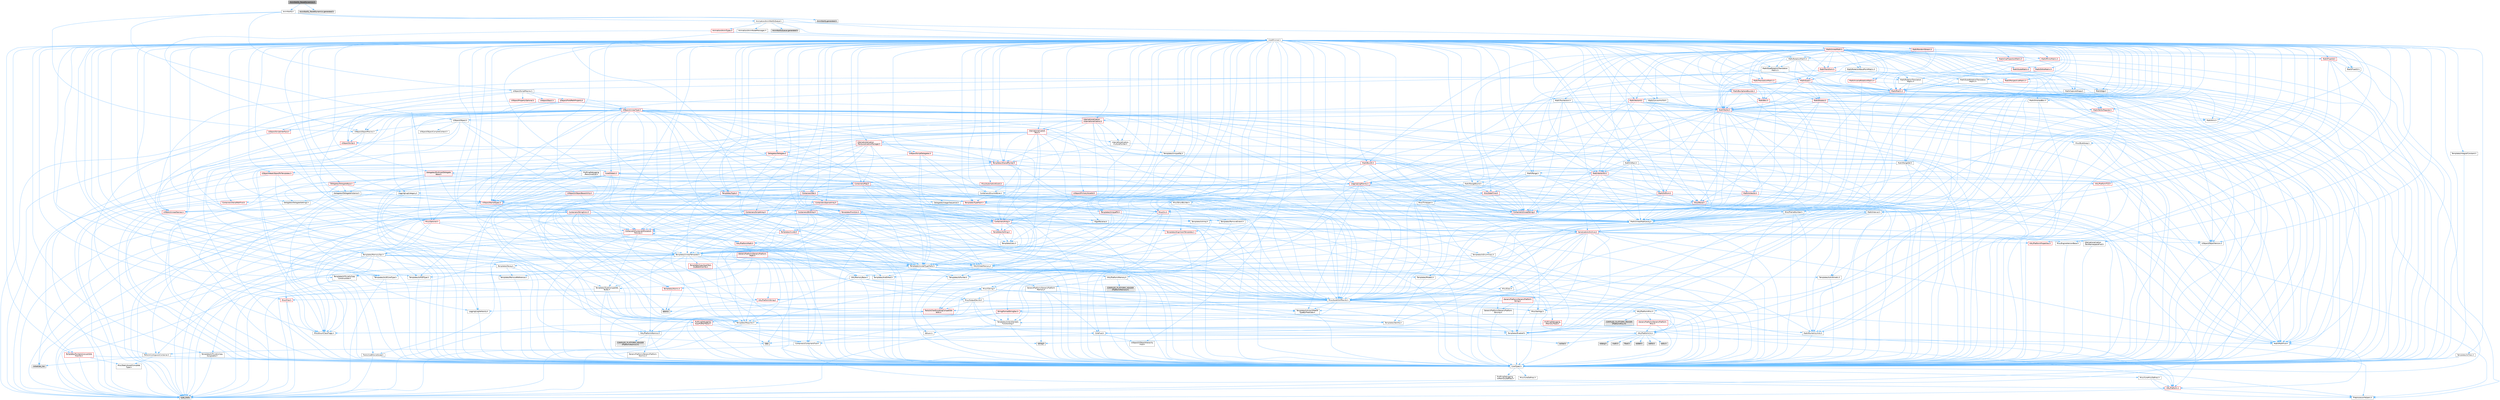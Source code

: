 digraph "AnimNotify_ResetDynamics.h"
{
 // INTERACTIVE_SVG=YES
 // LATEX_PDF_SIZE
  bgcolor="transparent";
  edge [fontname=Helvetica,fontsize=10,labelfontname=Helvetica,labelfontsize=10];
  node [fontname=Helvetica,fontsize=10,shape=box,height=0.2,width=0.4];
  Node1 [id="Node000001",label="AnimNotify_ResetDynamics.h",height=0.2,width=0.4,color="gray40", fillcolor="grey60", style="filled", fontcolor="black",tooltip=" "];
  Node1 -> Node2 [id="edge1_Node000001_Node000002",color="steelblue1",style="solid",tooltip=" "];
  Node2 [id="Node000002",label="AnimNotify.h",height=0.2,width=0.4,color="grey40", fillcolor="white", style="filled",URL="$d8/d9b/AnimNotify_8h.html",tooltip=" "];
  Node2 -> Node3 [id="edge2_Node000002_Node000003",color="steelblue1",style="solid",tooltip=" "];
  Node3 [id="Node000003",label="CoreMinimal.h",height=0.2,width=0.4,color="grey40", fillcolor="white", style="filled",URL="$d7/d67/CoreMinimal_8h.html",tooltip=" "];
  Node3 -> Node4 [id="edge3_Node000003_Node000004",color="steelblue1",style="solid",tooltip=" "];
  Node4 [id="Node000004",label="CoreTypes.h",height=0.2,width=0.4,color="grey40", fillcolor="white", style="filled",URL="$dc/dec/CoreTypes_8h.html",tooltip=" "];
  Node4 -> Node5 [id="edge4_Node000004_Node000005",color="steelblue1",style="solid",tooltip=" "];
  Node5 [id="Node000005",label="HAL/Platform.h",height=0.2,width=0.4,color="red", fillcolor="#FFF0F0", style="filled",URL="$d9/dd0/Platform_8h.html",tooltip=" "];
  Node5 -> Node8 [id="edge5_Node000005_Node000008",color="steelblue1",style="solid",tooltip=" "];
  Node8 [id="Node000008",label="type_traits",height=0.2,width=0.4,color="grey60", fillcolor="#E0E0E0", style="filled",tooltip=" "];
  Node5 -> Node9 [id="edge6_Node000005_Node000009",color="steelblue1",style="solid",tooltip=" "];
  Node9 [id="Node000009",label="PreprocessorHelpers.h",height=0.2,width=0.4,color="grey40", fillcolor="white", style="filled",URL="$db/ddb/PreprocessorHelpers_8h.html",tooltip=" "];
  Node4 -> Node15 [id="edge7_Node000004_Node000015",color="steelblue1",style="solid",tooltip=" "];
  Node15 [id="Node000015",label="ProfilingDebugging\l/UMemoryDefines.h",height=0.2,width=0.4,color="grey40", fillcolor="white", style="filled",URL="$d2/da2/UMemoryDefines_8h.html",tooltip=" "];
  Node4 -> Node16 [id="edge8_Node000004_Node000016",color="steelblue1",style="solid",tooltip=" "];
  Node16 [id="Node000016",label="Misc/CoreMiscDefines.h",height=0.2,width=0.4,color="grey40", fillcolor="white", style="filled",URL="$da/d38/CoreMiscDefines_8h.html",tooltip=" "];
  Node16 -> Node5 [id="edge9_Node000016_Node000005",color="steelblue1",style="solid",tooltip=" "];
  Node16 -> Node9 [id="edge10_Node000016_Node000009",color="steelblue1",style="solid",tooltip=" "];
  Node4 -> Node17 [id="edge11_Node000004_Node000017",color="steelblue1",style="solid",tooltip=" "];
  Node17 [id="Node000017",label="Misc/CoreDefines.h",height=0.2,width=0.4,color="grey40", fillcolor="white", style="filled",URL="$d3/dd2/CoreDefines_8h.html",tooltip=" "];
  Node3 -> Node18 [id="edge12_Node000003_Node000018",color="steelblue1",style="solid",tooltip=" "];
  Node18 [id="Node000018",label="CoreFwd.h",height=0.2,width=0.4,color="grey40", fillcolor="white", style="filled",URL="$d1/d1e/CoreFwd_8h.html",tooltip=" "];
  Node18 -> Node4 [id="edge13_Node000018_Node000004",color="steelblue1",style="solid",tooltip=" "];
  Node18 -> Node19 [id="edge14_Node000018_Node000019",color="steelblue1",style="solid",tooltip=" "];
  Node19 [id="Node000019",label="Containers/ContainersFwd.h",height=0.2,width=0.4,color="grey40", fillcolor="white", style="filled",URL="$d4/d0a/ContainersFwd_8h.html",tooltip=" "];
  Node19 -> Node5 [id="edge15_Node000019_Node000005",color="steelblue1",style="solid",tooltip=" "];
  Node19 -> Node4 [id="edge16_Node000019_Node000004",color="steelblue1",style="solid",tooltip=" "];
  Node19 -> Node20 [id="edge17_Node000019_Node000020",color="steelblue1",style="solid",tooltip=" "];
  Node20 [id="Node000020",label="Traits/IsContiguousContainer.h",height=0.2,width=0.4,color="grey40", fillcolor="white", style="filled",URL="$d5/d3c/IsContiguousContainer_8h.html",tooltip=" "];
  Node20 -> Node4 [id="edge18_Node000020_Node000004",color="steelblue1",style="solid",tooltip=" "];
  Node20 -> Node21 [id="edge19_Node000020_Node000021",color="steelblue1",style="solid",tooltip=" "];
  Node21 [id="Node000021",label="Misc/StaticAssertComplete\lType.h",height=0.2,width=0.4,color="grey40", fillcolor="white", style="filled",URL="$d5/d4e/StaticAssertCompleteType_8h.html",tooltip=" "];
  Node20 -> Node22 [id="edge20_Node000020_Node000022",color="steelblue1",style="solid",tooltip=" "];
  Node22 [id="Node000022",label="initializer_list",height=0.2,width=0.4,color="grey60", fillcolor="#E0E0E0", style="filled",tooltip=" "];
  Node18 -> Node23 [id="edge21_Node000018_Node000023",color="steelblue1",style="solid",tooltip=" "];
  Node23 [id="Node000023",label="Math/MathFwd.h",height=0.2,width=0.4,color="grey40", fillcolor="white", style="filled",URL="$d2/d10/MathFwd_8h.html",tooltip=" "];
  Node23 -> Node5 [id="edge22_Node000023_Node000005",color="steelblue1",style="solid",tooltip=" "];
  Node18 -> Node24 [id="edge23_Node000018_Node000024",color="steelblue1",style="solid",tooltip=" "];
  Node24 [id="Node000024",label="UObject/UObjectHierarchy\lFwd.h",height=0.2,width=0.4,color="grey40", fillcolor="white", style="filled",URL="$d3/d13/UObjectHierarchyFwd_8h.html",tooltip=" "];
  Node3 -> Node24 [id="edge24_Node000003_Node000024",color="steelblue1",style="solid",tooltip=" "];
  Node3 -> Node19 [id="edge25_Node000003_Node000019",color="steelblue1",style="solid",tooltip=" "];
  Node3 -> Node25 [id="edge26_Node000003_Node000025",color="steelblue1",style="solid",tooltip=" "];
  Node25 [id="Node000025",label="Misc/VarArgs.h",height=0.2,width=0.4,color="grey40", fillcolor="white", style="filled",URL="$d5/d6f/VarArgs_8h.html",tooltip=" "];
  Node25 -> Node4 [id="edge27_Node000025_Node000004",color="steelblue1",style="solid",tooltip=" "];
  Node3 -> Node26 [id="edge28_Node000003_Node000026",color="steelblue1",style="solid",tooltip=" "];
  Node26 [id="Node000026",label="Logging/LogVerbosity.h",height=0.2,width=0.4,color="grey40", fillcolor="white", style="filled",URL="$d2/d8f/LogVerbosity_8h.html",tooltip=" "];
  Node26 -> Node4 [id="edge29_Node000026_Node000004",color="steelblue1",style="solid",tooltip=" "];
  Node3 -> Node27 [id="edge30_Node000003_Node000027",color="steelblue1",style="solid",tooltip=" "];
  Node27 [id="Node000027",label="Misc/OutputDevice.h",height=0.2,width=0.4,color="grey40", fillcolor="white", style="filled",URL="$d7/d32/OutputDevice_8h.html",tooltip=" "];
  Node27 -> Node18 [id="edge31_Node000027_Node000018",color="steelblue1",style="solid",tooltip=" "];
  Node27 -> Node4 [id="edge32_Node000027_Node000004",color="steelblue1",style="solid",tooltip=" "];
  Node27 -> Node26 [id="edge33_Node000027_Node000026",color="steelblue1",style="solid",tooltip=" "];
  Node27 -> Node25 [id="edge34_Node000027_Node000025",color="steelblue1",style="solid",tooltip=" "];
  Node27 -> Node28 [id="edge35_Node000027_Node000028",color="steelblue1",style="solid",tooltip=" "];
  Node28 [id="Node000028",label="Templates/IsArrayOrRefOf\lTypeByPredicate.h",height=0.2,width=0.4,color="grey40", fillcolor="white", style="filled",URL="$d6/da1/IsArrayOrRefOfTypeByPredicate_8h.html",tooltip=" "];
  Node28 -> Node4 [id="edge36_Node000028_Node000004",color="steelblue1",style="solid",tooltip=" "];
  Node27 -> Node29 [id="edge37_Node000027_Node000029",color="steelblue1",style="solid",tooltip=" "];
  Node29 [id="Node000029",label="Templates/IsValidVariadic\lFunctionArg.h",height=0.2,width=0.4,color="grey40", fillcolor="white", style="filled",URL="$d0/dc8/IsValidVariadicFunctionArg_8h.html",tooltip=" "];
  Node29 -> Node4 [id="edge38_Node000029_Node000004",color="steelblue1",style="solid",tooltip=" "];
  Node29 -> Node30 [id="edge39_Node000029_Node000030",color="steelblue1",style="solid",tooltip=" "];
  Node30 [id="Node000030",label="IsEnum.h",height=0.2,width=0.4,color="grey40", fillcolor="white", style="filled",URL="$d4/de5/IsEnum_8h.html",tooltip=" "];
  Node29 -> Node8 [id="edge40_Node000029_Node000008",color="steelblue1",style="solid",tooltip=" "];
  Node27 -> Node31 [id="edge41_Node000027_Node000031",color="steelblue1",style="solid",tooltip=" "];
  Node31 [id="Node000031",label="Traits/IsCharEncodingCompatible\lWith.h",height=0.2,width=0.4,color="red", fillcolor="#FFF0F0", style="filled",URL="$df/dd1/IsCharEncodingCompatibleWith_8h.html",tooltip=" "];
  Node31 -> Node8 [id="edge42_Node000031_Node000008",color="steelblue1",style="solid",tooltip=" "];
  Node3 -> Node33 [id="edge43_Node000003_Node000033",color="steelblue1",style="solid",tooltip=" "];
  Node33 [id="Node000033",label="HAL/PlatformCrt.h",height=0.2,width=0.4,color="grey40", fillcolor="white", style="filled",URL="$d8/d75/PlatformCrt_8h.html",tooltip=" "];
  Node33 -> Node34 [id="edge44_Node000033_Node000034",color="steelblue1",style="solid",tooltip=" "];
  Node34 [id="Node000034",label="new",height=0.2,width=0.4,color="grey60", fillcolor="#E0E0E0", style="filled",tooltip=" "];
  Node33 -> Node35 [id="edge45_Node000033_Node000035",color="steelblue1",style="solid",tooltip=" "];
  Node35 [id="Node000035",label="wchar.h",height=0.2,width=0.4,color="grey60", fillcolor="#E0E0E0", style="filled",tooltip=" "];
  Node33 -> Node36 [id="edge46_Node000033_Node000036",color="steelblue1",style="solid",tooltip=" "];
  Node36 [id="Node000036",label="stddef.h",height=0.2,width=0.4,color="grey60", fillcolor="#E0E0E0", style="filled",tooltip=" "];
  Node33 -> Node37 [id="edge47_Node000033_Node000037",color="steelblue1",style="solid",tooltip=" "];
  Node37 [id="Node000037",label="stdlib.h",height=0.2,width=0.4,color="grey60", fillcolor="#E0E0E0", style="filled",tooltip=" "];
  Node33 -> Node38 [id="edge48_Node000033_Node000038",color="steelblue1",style="solid",tooltip=" "];
  Node38 [id="Node000038",label="stdio.h",height=0.2,width=0.4,color="grey60", fillcolor="#E0E0E0", style="filled",tooltip=" "];
  Node33 -> Node39 [id="edge49_Node000033_Node000039",color="steelblue1",style="solid",tooltip=" "];
  Node39 [id="Node000039",label="stdarg.h",height=0.2,width=0.4,color="grey60", fillcolor="#E0E0E0", style="filled",tooltip=" "];
  Node33 -> Node40 [id="edge50_Node000033_Node000040",color="steelblue1",style="solid",tooltip=" "];
  Node40 [id="Node000040",label="math.h",height=0.2,width=0.4,color="grey60", fillcolor="#E0E0E0", style="filled",tooltip=" "];
  Node33 -> Node41 [id="edge51_Node000033_Node000041",color="steelblue1",style="solid",tooltip=" "];
  Node41 [id="Node000041",label="float.h",height=0.2,width=0.4,color="grey60", fillcolor="#E0E0E0", style="filled",tooltip=" "];
  Node33 -> Node42 [id="edge52_Node000033_Node000042",color="steelblue1",style="solid",tooltip=" "];
  Node42 [id="Node000042",label="string.h",height=0.2,width=0.4,color="grey60", fillcolor="#E0E0E0", style="filled",tooltip=" "];
  Node3 -> Node43 [id="edge53_Node000003_Node000043",color="steelblue1",style="solid",tooltip=" "];
  Node43 [id="Node000043",label="HAL/PlatformMisc.h",height=0.2,width=0.4,color="grey40", fillcolor="white", style="filled",URL="$d0/df5/PlatformMisc_8h.html",tooltip=" "];
  Node43 -> Node4 [id="edge54_Node000043_Node000004",color="steelblue1",style="solid",tooltip=" "];
  Node43 -> Node44 [id="edge55_Node000043_Node000044",color="steelblue1",style="solid",tooltip=" "];
  Node44 [id="Node000044",label="GenericPlatform/GenericPlatform\lMisc.h",height=0.2,width=0.4,color="red", fillcolor="#FFF0F0", style="filled",URL="$db/d9a/GenericPlatformMisc_8h.html",tooltip=" "];
  Node44 -> Node18 [id="edge56_Node000044_Node000018",color="steelblue1",style="solid",tooltip=" "];
  Node44 -> Node4 [id="edge57_Node000044_Node000004",color="steelblue1",style="solid",tooltip=" "];
  Node44 -> Node33 [id="edge58_Node000044_Node000033",color="steelblue1",style="solid",tooltip=" "];
  Node44 -> Node48 [id="edge59_Node000044_Node000048",color="steelblue1",style="solid",tooltip=" "];
  Node48 [id="Node000048",label="Math/NumericLimits.h",height=0.2,width=0.4,color="grey40", fillcolor="white", style="filled",URL="$df/d1b/NumericLimits_8h.html",tooltip=" "];
  Node48 -> Node4 [id="edge60_Node000048_Node000004",color="steelblue1",style="solid",tooltip=" "];
  Node44 -> Node50 [id="edge61_Node000044_Node000050",color="steelblue1",style="solid",tooltip=" "];
  Node50 [id="Node000050",label="Misc/EnumClassFlags.h",height=0.2,width=0.4,color="grey40", fillcolor="white", style="filled",URL="$d8/de7/EnumClassFlags_8h.html",tooltip=" "];
  Node43 -> Node53 [id="edge62_Node000043_Node000053",color="steelblue1",style="solid",tooltip=" "];
  Node53 [id="Node000053",label="COMPILED_PLATFORM_HEADER\l(PlatformMisc.h)",height=0.2,width=0.4,color="grey60", fillcolor="#E0E0E0", style="filled",tooltip=" "];
  Node43 -> Node54 [id="edge63_Node000043_Node000054",color="steelblue1",style="solid",tooltip=" "];
  Node54 [id="Node000054",label="ProfilingDebugging\l/CpuProfilerTrace.h",height=0.2,width=0.4,color="red", fillcolor="#FFF0F0", style="filled",URL="$da/dcb/CpuProfilerTrace_8h.html",tooltip=" "];
  Node54 -> Node4 [id="edge64_Node000054_Node000004",color="steelblue1",style="solid",tooltip=" "];
  Node54 -> Node19 [id="edge65_Node000054_Node000019",color="steelblue1",style="solid",tooltip=" "];
  Node54 -> Node55 [id="edge66_Node000054_Node000055",color="steelblue1",style="solid",tooltip=" "];
  Node55 [id="Node000055",label="HAL/PlatformAtomics.h",height=0.2,width=0.4,color="grey40", fillcolor="white", style="filled",URL="$d3/d36/PlatformAtomics_8h.html",tooltip=" "];
  Node55 -> Node4 [id="edge67_Node000055_Node000004",color="steelblue1",style="solid",tooltip=" "];
  Node55 -> Node56 [id="edge68_Node000055_Node000056",color="steelblue1",style="solid",tooltip=" "];
  Node56 [id="Node000056",label="GenericPlatform/GenericPlatform\lAtomics.h",height=0.2,width=0.4,color="grey40", fillcolor="white", style="filled",URL="$da/d72/GenericPlatformAtomics_8h.html",tooltip=" "];
  Node56 -> Node4 [id="edge69_Node000056_Node000004",color="steelblue1",style="solid",tooltip=" "];
  Node55 -> Node57 [id="edge70_Node000055_Node000057",color="steelblue1",style="solid",tooltip=" "];
  Node57 [id="Node000057",label="COMPILED_PLATFORM_HEADER\l(PlatformAtomics.h)",height=0.2,width=0.4,color="grey60", fillcolor="#E0E0E0", style="filled",tooltip=" "];
  Node54 -> Node9 [id="edge71_Node000054_Node000009",color="steelblue1",style="solid",tooltip=" "];
  Node3 -> Node62 [id="edge72_Node000003_Node000062",color="steelblue1",style="solid",tooltip=" "];
  Node62 [id="Node000062",label="Misc/AssertionMacros.h",height=0.2,width=0.4,color="grey40", fillcolor="white", style="filled",URL="$d0/dfa/AssertionMacros_8h.html",tooltip=" "];
  Node62 -> Node4 [id="edge73_Node000062_Node000004",color="steelblue1",style="solid",tooltip=" "];
  Node62 -> Node5 [id="edge74_Node000062_Node000005",color="steelblue1",style="solid",tooltip=" "];
  Node62 -> Node43 [id="edge75_Node000062_Node000043",color="steelblue1",style="solid",tooltip=" "];
  Node62 -> Node9 [id="edge76_Node000062_Node000009",color="steelblue1",style="solid",tooltip=" "];
  Node62 -> Node63 [id="edge77_Node000062_Node000063",color="steelblue1",style="solid",tooltip=" "];
  Node63 [id="Node000063",label="Templates/EnableIf.h",height=0.2,width=0.4,color="grey40", fillcolor="white", style="filled",URL="$d7/d60/EnableIf_8h.html",tooltip=" "];
  Node63 -> Node4 [id="edge78_Node000063_Node000004",color="steelblue1",style="solid",tooltip=" "];
  Node62 -> Node28 [id="edge79_Node000062_Node000028",color="steelblue1",style="solid",tooltip=" "];
  Node62 -> Node29 [id="edge80_Node000062_Node000029",color="steelblue1",style="solid",tooltip=" "];
  Node62 -> Node31 [id="edge81_Node000062_Node000031",color="steelblue1",style="solid",tooltip=" "];
  Node62 -> Node25 [id="edge82_Node000062_Node000025",color="steelblue1",style="solid",tooltip=" "];
  Node62 -> Node64 [id="edge83_Node000062_Node000064",color="steelblue1",style="solid",tooltip=" "];
  Node64 [id="Node000064",label="String/FormatStringSan.h",height=0.2,width=0.4,color="red", fillcolor="#FFF0F0", style="filled",URL="$d3/d8b/FormatStringSan_8h.html",tooltip=" "];
  Node64 -> Node8 [id="edge84_Node000064_Node000008",color="steelblue1",style="solid",tooltip=" "];
  Node64 -> Node4 [id="edge85_Node000064_Node000004",color="steelblue1",style="solid",tooltip=" "];
  Node64 -> Node65 [id="edge86_Node000064_Node000065",color="steelblue1",style="solid",tooltip=" "];
  Node65 [id="Node000065",label="Templates/Requires.h",height=0.2,width=0.4,color="grey40", fillcolor="white", style="filled",URL="$dc/d96/Requires_8h.html",tooltip=" "];
  Node65 -> Node63 [id="edge87_Node000065_Node000063",color="steelblue1",style="solid",tooltip=" "];
  Node65 -> Node8 [id="edge88_Node000065_Node000008",color="steelblue1",style="solid",tooltip=" "];
  Node64 -> Node66 [id="edge89_Node000064_Node000066",color="steelblue1",style="solid",tooltip=" "];
  Node66 [id="Node000066",label="Templates/Identity.h",height=0.2,width=0.4,color="grey40", fillcolor="white", style="filled",URL="$d0/dd5/Identity_8h.html",tooltip=" "];
  Node64 -> Node29 [id="edge90_Node000064_Node000029",color="steelblue1",style="solid",tooltip=" "];
  Node64 -> Node19 [id="edge91_Node000064_Node000019",color="steelblue1",style="solid",tooltip=" "];
  Node62 -> Node70 [id="edge92_Node000062_Node000070",color="steelblue1",style="solid",tooltip=" "];
  Node70 [id="Node000070",label="atomic",height=0.2,width=0.4,color="grey60", fillcolor="#E0E0E0", style="filled",tooltip=" "];
  Node3 -> Node71 [id="edge93_Node000003_Node000071",color="steelblue1",style="solid",tooltip=" "];
  Node71 [id="Node000071",label="Templates/IsPointer.h",height=0.2,width=0.4,color="grey40", fillcolor="white", style="filled",URL="$d7/d05/IsPointer_8h.html",tooltip=" "];
  Node71 -> Node4 [id="edge94_Node000071_Node000004",color="steelblue1",style="solid",tooltip=" "];
  Node3 -> Node72 [id="edge95_Node000003_Node000072",color="steelblue1",style="solid",tooltip=" "];
  Node72 [id="Node000072",label="HAL/PlatformMemory.h",height=0.2,width=0.4,color="grey40", fillcolor="white", style="filled",URL="$de/d68/PlatformMemory_8h.html",tooltip=" "];
  Node72 -> Node4 [id="edge96_Node000072_Node000004",color="steelblue1",style="solid",tooltip=" "];
  Node72 -> Node73 [id="edge97_Node000072_Node000073",color="steelblue1",style="solid",tooltip=" "];
  Node73 [id="Node000073",label="GenericPlatform/GenericPlatform\lMemory.h",height=0.2,width=0.4,color="grey40", fillcolor="white", style="filled",URL="$dd/d22/GenericPlatformMemory_8h.html",tooltip=" "];
  Node73 -> Node18 [id="edge98_Node000073_Node000018",color="steelblue1",style="solid",tooltip=" "];
  Node73 -> Node4 [id="edge99_Node000073_Node000004",color="steelblue1",style="solid",tooltip=" "];
  Node73 -> Node74 [id="edge100_Node000073_Node000074",color="steelblue1",style="solid",tooltip=" "];
  Node74 [id="Node000074",label="HAL/PlatformString.h",height=0.2,width=0.4,color="red", fillcolor="#FFF0F0", style="filled",URL="$db/db5/PlatformString_8h.html",tooltip=" "];
  Node74 -> Node4 [id="edge101_Node000074_Node000004",color="steelblue1",style="solid",tooltip=" "];
  Node73 -> Node42 [id="edge102_Node000073_Node000042",color="steelblue1",style="solid",tooltip=" "];
  Node73 -> Node35 [id="edge103_Node000073_Node000035",color="steelblue1",style="solid",tooltip=" "];
  Node72 -> Node76 [id="edge104_Node000072_Node000076",color="steelblue1",style="solid",tooltip=" "];
  Node76 [id="Node000076",label="COMPILED_PLATFORM_HEADER\l(PlatformMemory.h)",height=0.2,width=0.4,color="grey60", fillcolor="#E0E0E0", style="filled",tooltip=" "];
  Node3 -> Node55 [id="edge105_Node000003_Node000055",color="steelblue1",style="solid",tooltip=" "];
  Node3 -> Node77 [id="edge106_Node000003_Node000077",color="steelblue1",style="solid",tooltip=" "];
  Node77 [id="Node000077",label="Misc/Exec.h",height=0.2,width=0.4,color="grey40", fillcolor="white", style="filled",URL="$de/ddb/Exec_8h.html",tooltip=" "];
  Node77 -> Node4 [id="edge107_Node000077_Node000004",color="steelblue1",style="solid",tooltip=" "];
  Node77 -> Node62 [id="edge108_Node000077_Node000062",color="steelblue1",style="solid",tooltip=" "];
  Node3 -> Node78 [id="edge109_Node000003_Node000078",color="steelblue1",style="solid",tooltip=" "];
  Node78 [id="Node000078",label="HAL/MemoryBase.h",height=0.2,width=0.4,color="grey40", fillcolor="white", style="filled",URL="$d6/d9f/MemoryBase_8h.html",tooltip=" "];
  Node78 -> Node4 [id="edge110_Node000078_Node000004",color="steelblue1",style="solid",tooltip=" "];
  Node78 -> Node55 [id="edge111_Node000078_Node000055",color="steelblue1",style="solid",tooltip=" "];
  Node78 -> Node33 [id="edge112_Node000078_Node000033",color="steelblue1",style="solid",tooltip=" "];
  Node78 -> Node77 [id="edge113_Node000078_Node000077",color="steelblue1",style="solid",tooltip=" "];
  Node78 -> Node27 [id="edge114_Node000078_Node000027",color="steelblue1",style="solid",tooltip=" "];
  Node78 -> Node79 [id="edge115_Node000078_Node000079",color="steelblue1",style="solid",tooltip=" "];
  Node79 [id="Node000079",label="Templates/Atomic.h",height=0.2,width=0.4,color="red", fillcolor="#FFF0F0", style="filled",URL="$d3/d91/Atomic_8h.html",tooltip=" "];
  Node79 -> Node70 [id="edge116_Node000079_Node000070",color="steelblue1",style="solid",tooltip=" "];
  Node3 -> Node88 [id="edge117_Node000003_Node000088",color="steelblue1",style="solid",tooltip=" "];
  Node88 [id="Node000088",label="HAL/UnrealMemory.h",height=0.2,width=0.4,color="grey40", fillcolor="white", style="filled",URL="$d9/d96/UnrealMemory_8h.html",tooltip=" "];
  Node88 -> Node4 [id="edge118_Node000088_Node000004",color="steelblue1",style="solid",tooltip=" "];
  Node88 -> Node73 [id="edge119_Node000088_Node000073",color="steelblue1",style="solid",tooltip=" "];
  Node88 -> Node78 [id="edge120_Node000088_Node000078",color="steelblue1",style="solid",tooltip=" "];
  Node88 -> Node72 [id="edge121_Node000088_Node000072",color="steelblue1",style="solid",tooltip=" "];
  Node88 -> Node89 [id="edge122_Node000088_Node000089",color="steelblue1",style="solid",tooltip=" "];
  Node89 [id="Node000089",label="ProfilingDebugging\l/MemoryTrace.h",height=0.2,width=0.4,color="red", fillcolor="#FFF0F0", style="filled",URL="$da/dd7/MemoryTrace_8h.html",tooltip=" "];
  Node89 -> Node5 [id="edge123_Node000089_Node000005",color="steelblue1",style="solid",tooltip=" "];
  Node89 -> Node50 [id="edge124_Node000089_Node000050",color="steelblue1",style="solid",tooltip=" "];
  Node88 -> Node71 [id="edge125_Node000088_Node000071",color="steelblue1",style="solid",tooltip=" "];
  Node3 -> Node90 [id="edge126_Node000003_Node000090",color="steelblue1",style="solid",tooltip=" "];
  Node90 [id="Node000090",label="Templates/IsArithmetic.h",height=0.2,width=0.4,color="grey40", fillcolor="white", style="filled",URL="$d2/d5d/IsArithmetic_8h.html",tooltip=" "];
  Node90 -> Node4 [id="edge127_Node000090_Node000004",color="steelblue1",style="solid",tooltip=" "];
  Node3 -> Node84 [id="edge128_Node000003_Node000084",color="steelblue1",style="solid",tooltip=" "];
  Node84 [id="Node000084",label="Templates/AndOrNot.h",height=0.2,width=0.4,color="grey40", fillcolor="white", style="filled",URL="$db/d0a/AndOrNot_8h.html",tooltip=" "];
  Node84 -> Node4 [id="edge129_Node000084_Node000004",color="steelblue1",style="solid",tooltip=" "];
  Node3 -> Node91 [id="edge130_Node000003_Node000091",color="steelblue1",style="solid",tooltip=" "];
  Node91 [id="Node000091",label="Templates/IsPODType.h",height=0.2,width=0.4,color="grey40", fillcolor="white", style="filled",URL="$d7/db1/IsPODType_8h.html",tooltip=" "];
  Node91 -> Node4 [id="edge131_Node000091_Node000004",color="steelblue1",style="solid",tooltip=" "];
  Node3 -> Node92 [id="edge132_Node000003_Node000092",color="steelblue1",style="solid",tooltip=" "];
  Node92 [id="Node000092",label="Templates/IsUECoreType.h",height=0.2,width=0.4,color="grey40", fillcolor="white", style="filled",URL="$d1/db8/IsUECoreType_8h.html",tooltip=" "];
  Node92 -> Node4 [id="edge133_Node000092_Node000004",color="steelblue1",style="solid",tooltip=" "];
  Node92 -> Node8 [id="edge134_Node000092_Node000008",color="steelblue1",style="solid",tooltip=" "];
  Node3 -> Node85 [id="edge135_Node000003_Node000085",color="steelblue1",style="solid",tooltip=" "];
  Node85 [id="Node000085",label="Templates/IsTriviallyCopy\lConstructible.h",height=0.2,width=0.4,color="grey40", fillcolor="white", style="filled",URL="$d3/d78/IsTriviallyCopyConstructible_8h.html",tooltip=" "];
  Node85 -> Node4 [id="edge136_Node000085_Node000004",color="steelblue1",style="solid",tooltip=" "];
  Node85 -> Node8 [id="edge137_Node000085_Node000008",color="steelblue1",style="solid",tooltip=" "];
  Node3 -> Node93 [id="edge138_Node000003_Node000093",color="steelblue1",style="solid",tooltip=" "];
  Node93 [id="Node000093",label="Templates/UnrealTypeTraits.h",height=0.2,width=0.4,color="grey40", fillcolor="white", style="filled",URL="$d2/d2d/UnrealTypeTraits_8h.html",tooltip=" "];
  Node93 -> Node4 [id="edge139_Node000093_Node000004",color="steelblue1",style="solid",tooltip=" "];
  Node93 -> Node71 [id="edge140_Node000093_Node000071",color="steelblue1",style="solid",tooltip=" "];
  Node93 -> Node62 [id="edge141_Node000093_Node000062",color="steelblue1",style="solid",tooltip=" "];
  Node93 -> Node84 [id="edge142_Node000093_Node000084",color="steelblue1",style="solid",tooltip=" "];
  Node93 -> Node63 [id="edge143_Node000093_Node000063",color="steelblue1",style="solid",tooltip=" "];
  Node93 -> Node90 [id="edge144_Node000093_Node000090",color="steelblue1",style="solid",tooltip=" "];
  Node93 -> Node30 [id="edge145_Node000093_Node000030",color="steelblue1",style="solid",tooltip=" "];
  Node93 -> Node94 [id="edge146_Node000093_Node000094",color="steelblue1",style="solid",tooltip=" "];
  Node94 [id="Node000094",label="Templates/Models.h",height=0.2,width=0.4,color="grey40", fillcolor="white", style="filled",URL="$d3/d0c/Models_8h.html",tooltip=" "];
  Node94 -> Node66 [id="edge147_Node000094_Node000066",color="steelblue1",style="solid",tooltip=" "];
  Node93 -> Node91 [id="edge148_Node000093_Node000091",color="steelblue1",style="solid",tooltip=" "];
  Node93 -> Node92 [id="edge149_Node000093_Node000092",color="steelblue1",style="solid",tooltip=" "];
  Node93 -> Node85 [id="edge150_Node000093_Node000085",color="steelblue1",style="solid",tooltip=" "];
  Node3 -> Node63 [id="edge151_Node000003_Node000063",color="steelblue1",style="solid",tooltip=" "];
  Node3 -> Node95 [id="edge152_Node000003_Node000095",color="steelblue1",style="solid",tooltip=" "];
  Node95 [id="Node000095",label="Templates/RemoveReference.h",height=0.2,width=0.4,color="grey40", fillcolor="white", style="filled",URL="$da/dbe/RemoveReference_8h.html",tooltip=" "];
  Node95 -> Node4 [id="edge153_Node000095_Node000004",color="steelblue1",style="solid",tooltip=" "];
  Node3 -> Node96 [id="edge154_Node000003_Node000096",color="steelblue1",style="solid",tooltip=" "];
  Node96 [id="Node000096",label="Templates/IntegralConstant.h",height=0.2,width=0.4,color="grey40", fillcolor="white", style="filled",URL="$db/d1b/IntegralConstant_8h.html",tooltip=" "];
  Node96 -> Node4 [id="edge155_Node000096_Node000004",color="steelblue1",style="solid",tooltip=" "];
  Node3 -> Node97 [id="edge156_Node000003_Node000097",color="steelblue1",style="solid",tooltip=" "];
  Node97 [id="Node000097",label="Templates/IsClass.h",height=0.2,width=0.4,color="grey40", fillcolor="white", style="filled",URL="$db/dcb/IsClass_8h.html",tooltip=" "];
  Node97 -> Node4 [id="edge157_Node000097_Node000004",color="steelblue1",style="solid",tooltip=" "];
  Node3 -> Node98 [id="edge158_Node000003_Node000098",color="steelblue1",style="solid",tooltip=" "];
  Node98 [id="Node000098",label="Templates/TypeCompatible\lBytes.h",height=0.2,width=0.4,color="grey40", fillcolor="white", style="filled",URL="$df/d0a/TypeCompatibleBytes_8h.html",tooltip=" "];
  Node98 -> Node4 [id="edge159_Node000098_Node000004",color="steelblue1",style="solid",tooltip=" "];
  Node98 -> Node42 [id="edge160_Node000098_Node000042",color="steelblue1",style="solid",tooltip=" "];
  Node98 -> Node34 [id="edge161_Node000098_Node000034",color="steelblue1",style="solid",tooltip=" "];
  Node98 -> Node8 [id="edge162_Node000098_Node000008",color="steelblue1",style="solid",tooltip=" "];
  Node3 -> Node20 [id="edge163_Node000003_Node000020",color="steelblue1",style="solid",tooltip=" "];
  Node3 -> Node99 [id="edge164_Node000003_Node000099",color="steelblue1",style="solid",tooltip=" "];
  Node99 [id="Node000099",label="Templates/UnrealTemplate.h",height=0.2,width=0.4,color="grey40", fillcolor="white", style="filled",URL="$d4/d24/UnrealTemplate_8h.html",tooltip=" "];
  Node99 -> Node4 [id="edge165_Node000099_Node000004",color="steelblue1",style="solid",tooltip=" "];
  Node99 -> Node71 [id="edge166_Node000099_Node000071",color="steelblue1",style="solid",tooltip=" "];
  Node99 -> Node88 [id="edge167_Node000099_Node000088",color="steelblue1",style="solid",tooltip=" "];
  Node99 -> Node100 [id="edge168_Node000099_Node000100",color="steelblue1",style="solid",tooltip=" "];
  Node100 [id="Node000100",label="Templates/CopyQualifiers\lAndRefsFromTo.h",height=0.2,width=0.4,color="red", fillcolor="#FFF0F0", style="filled",URL="$d3/db3/CopyQualifiersAndRefsFromTo_8h.html",tooltip=" "];
  Node99 -> Node93 [id="edge169_Node000099_Node000093",color="steelblue1",style="solid",tooltip=" "];
  Node99 -> Node95 [id="edge170_Node000099_Node000095",color="steelblue1",style="solid",tooltip=" "];
  Node99 -> Node65 [id="edge171_Node000099_Node000065",color="steelblue1",style="solid",tooltip=" "];
  Node99 -> Node98 [id="edge172_Node000099_Node000098",color="steelblue1",style="solid",tooltip=" "];
  Node99 -> Node66 [id="edge173_Node000099_Node000066",color="steelblue1",style="solid",tooltip=" "];
  Node99 -> Node20 [id="edge174_Node000099_Node000020",color="steelblue1",style="solid",tooltip=" "];
  Node99 -> Node102 [id="edge175_Node000099_Node000102",color="steelblue1",style="solid",tooltip=" "];
  Node102 [id="Node000102",label="Traits/UseBitwiseSwap.h",height=0.2,width=0.4,color="grey40", fillcolor="white", style="filled",URL="$db/df3/UseBitwiseSwap_8h.html",tooltip=" "];
  Node102 -> Node4 [id="edge176_Node000102_Node000004",color="steelblue1",style="solid",tooltip=" "];
  Node102 -> Node8 [id="edge177_Node000102_Node000008",color="steelblue1",style="solid",tooltip=" "];
  Node99 -> Node8 [id="edge178_Node000099_Node000008",color="steelblue1",style="solid",tooltip=" "];
  Node3 -> Node48 [id="edge179_Node000003_Node000048",color="steelblue1",style="solid",tooltip=" "];
  Node3 -> Node103 [id="edge180_Node000003_Node000103",color="steelblue1",style="solid",tooltip=" "];
  Node103 [id="Node000103",label="HAL/PlatformMath.h",height=0.2,width=0.4,color="red", fillcolor="#FFF0F0", style="filled",URL="$dc/d53/PlatformMath_8h.html",tooltip=" "];
  Node103 -> Node4 [id="edge181_Node000103_Node000004",color="steelblue1",style="solid",tooltip=" "];
  Node103 -> Node104 [id="edge182_Node000103_Node000104",color="steelblue1",style="solid",tooltip=" "];
  Node104 [id="Node000104",label="GenericPlatform/GenericPlatform\lMath.h",height=0.2,width=0.4,color="red", fillcolor="#FFF0F0", style="filled",URL="$d5/d79/GenericPlatformMath_8h.html",tooltip=" "];
  Node104 -> Node4 [id="edge183_Node000104_Node000004",color="steelblue1",style="solid",tooltip=" "];
  Node104 -> Node19 [id="edge184_Node000104_Node000019",color="steelblue1",style="solid",tooltip=" "];
  Node104 -> Node33 [id="edge185_Node000104_Node000033",color="steelblue1",style="solid",tooltip=" "];
  Node104 -> Node84 [id="edge186_Node000104_Node000084",color="steelblue1",style="solid",tooltip=" "];
  Node104 -> Node105 [id="edge187_Node000104_Node000105",color="steelblue1",style="solid",tooltip=" "];
  Node105 [id="Node000105",label="Templates/Decay.h",height=0.2,width=0.4,color="grey40", fillcolor="white", style="filled",URL="$dd/d0f/Decay_8h.html",tooltip=" "];
  Node105 -> Node4 [id="edge188_Node000105_Node000004",color="steelblue1",style="solid",tooltip=" "];
  Node105 -> Node95 [id="edge189_Node000105_Node000095",color="steelblue1",style="solid",tooltip=" "];
  Node105 -> Node8 [id="edge190_Node000105_Node000008",color="steelblue1",style="solid",tooltip=" "];
  Node104 -> Node93 [id="edge191_Node000104_Node000093",color="steelblue1",style="solid",tooltip=" "];
  Node104 -> Node65 [id="edge192_Node000104_Node000065",color="steelblue1",style="solid",tooltip=" "];
  Node104 -> Node98 [id="edge193_Node000104_Node000098",color="steelblue1",style="solid",tooltip=" "];
  Node104 -> Node8 [id="edge194_Node000104_Node000008",color="steelblue1",style="solid",tooltip=" "];
  Node3 -> Node86 [id="edge195_Node000003_Node000086",color="steelblue1",style="solid",tooltip=" "];
  Node86 [id="Node000086",label="Templates/IsTriviallyCopy\lAssignable.h",height=0.2,width=0.4,color="grey40", fillcolor="white", style="filled",URL="$d2/df2/IsTriviallyCopyAssignable_8h.html",tooltip=" "];
  Node86 -> Node4 [id="edge196_Node000086_Node000004",color="steelblue1",style="solid",tooltip=" "];
  Node86 -> Node8 [id="edge197_Node000086_Node000008",color="steelblue1",style="solid",tooltip=" "];
  Node3 -> Node111 [id="edge198_Node000003_Node000111",color="steelblue1",style="solid",tooltip=" "];
  Node111 [id="Node000111",label="Templates/MemoryOps.h",height=0.2,width=0.4,color="grey40", fillcolor="white", style="filled",URL="$db/dea/MemoryOps_8h.html",tooltip=" "];
  Node111 -> Node4 [id="edge199_Node000111_Node000004",color="steelblue1",style="solid",tooltip=" "];
  Node111 -> Node88 [id="edge200_Node000111_Node000088",color="steelblue1",style="solid",tooltip=" "];
  Node111 -> Node86 [id="edge201_Node000111_Node000086",color="steelblue1",style="solid",tooltip=" "];
  Node111 -> Node85 [id="edge202_Node000111_Node000085",color="steelblue1",style="solid",tooltip=" "];
  Node111 -> Node65 [id="edge203_Node000111_Node000065",color="steelblue1",style="solid",tooltip=" "];
  Node111 -> Node93 [id="edge204_Node000111_Node000093",color="steelblue1",style="solid",tooltip=" "];
  Node111 -> Node102 [id="edge205_Node000111_Node000102",color="steelblue1",style="solid",tooltip=" "];
  Node111 -> Node34 [id="edge206_Node000111_Node000034",color="steelblue1",style="solid",tooltip=" "];
  Node111 -> Node8 [id="edge207_Node000111_Node000008",color="steelblue1",style="solid",tooltip=" "];
  Node3 -> Node112 [id="edge208_Node000003_Node000112",color="steelblue1",style="solid",tooltip=" "];
  Node112 [id="Node000112",label="Containers/ContainerAllocation\lPolicies.h",height=0.2,width=0.4,color="red", fillcolor="#FFF0F0", style="filled",URL="$d7/dff/ContainerAllocationPolicies_8h.html",tooltip=" "];
  Node112 -> Node4 [id="edge209_Node000112_Node000004",color="steelblue1",style="solid",tooltip=" "];
  Node112 -> Node112 [id="edge210_Node000112_Node000112",color="steelblue1",style="solid",tooltip=" "];
  Node112 -> Node103 [id="edge211_Node000112_Node000103",color="steelblue1",style="solid",tooltip=" "];
  Node112 -> Node88 [id="edge212_Node000112_Node000088",color="steelblue1",style="solid",tooltip=" "];
  Node112 -> Node48 [id="edge213_Node000112_Node000048",color="steelblue1",style="solid",tooltip=" "];
  Node112 -> Node62 [id="edge214_Node000112_Node000062",color="steelblue1",style="solid",tooltip=" "];
  Node112 -> Node111 [id="edge215_Node000112_Node000111",color="steelblue1",style="solid",tooltip=" "];
  Node112 -> Node98 [id="edge216_Node000112_Node000098",color="steelblue1",style="solid",tooltip=" "];
  Node112 -> Node8 [id="edge217_Node000112_Node000008",color="steelblue1",style="solid",tooltip=" "];
  Node3 -> Node115 [id="edge218_Node000003_Node000115",color="steelblue1",style="solid",tooltip=" "];
  Node115 [id="Node000115",label="Templates/IsEnumClass.h",height=0.2,width=0.4,color="grey40", fillcolor="white", style="filled",URL="$d7/d15/IsEnumClass_8h.html",tooltip=" "];
  Node115 -> Node4 [id="edge219_Node000115_Node000004",color="steelblue1",style="solid",tooltip=" "];
  Node115 -> Node84 [id="edge220_Node000115_Node000084",color="steelblue1",style="solid",tooltip=" "];
  Node3 -> Node116 [id="edge221_Node000003_Node000116",color="steelblue1",style="solid",tooltip=" "];
  Node116 [id="Node000116",label="HAL/PlatformProperties.h",height=0.2,width=0.4,color="red", fillcolor="#FFF0F0", style="filled",URL="$d9/db0/PlatformProperties_8h.html",tooltip=" "];
  Node116 -> Node4 [id="edge222_Node000116_Node000004",color="steelblue1",style="solid",tooltip=" "];
  Node3 -> Node119 [id="edge223_Node000003_Node000119",color="steelblue1",style="solid",tooltip=" "];
  Node119 [id="Node000119",label="Misc/EngineVersionBase.h",height=0.2,width=0.4,color="grey40", fillcolor="white", style="filled",URL="$d5/d2b/EngineVersionBase_8h.html",tooltip=" "];
  Node119 -> Node4 [id="edge224_Node000119_Node000004",color="steelblue1",style="solid",tooltip=" "];
  Node3 -> Node120 [id="edge225_Node000003_Node000120",color="steelblue1",style="solid",tooltip=" "];
  Node120 [id="Node000120",label="Internationalization\l/TextNamespaceFwd.h",height=0.2,width=0.4,color="grey40", fillcolor="white", style="filled",URL="$d8/d97/TextNamespaceFwd_8h.html",tooltip=" "];
  Node120 -> Node4 [id="edge226_Node000120_Node000004",color="steelblue1",style="solid",tooltip=" "];
  Node3 -> Node121 [id="edge227_Node000003_Node000121",color="steelblue1",style="solid",tooltip=" "];
  Node121 [id="Node000121",label="Serialization/Archive.h",height=0.2,width=0.4,color="red", fillcolor="#FFF0F0", style="filled",URL="$d7/d3b/Archive_8h.html",tooltip=" "];
  Node121 -> Node18 [id="edge228_Node000121_Node000018",color="steelblue1",style="solid",tooltip=" "];
  Node121 -> Node4 [id="edge229_Node000121_Node000004",color="steelblue1",style="solid",tooltip=" "];
  Node121 -> Node116 [id="edge230_Node000121_Node000116",color="steelblue1",style="solid",tooltip=" "];
  Node121 -> Node120 [id="edge231_Node000121_Node000120",color="steelblue1",style="solid",tooltip=" "];
  Node121 -> Node23 [id="edge232_Node000121_Node000023",color="steelblue1",style="solid",tooltip=" "];
  Node121 -> Node62 [id="edge233_Node000121_Node000062",color="steelblue1",style="solid",tooltip=" "];
  Node121 -> Node119 [id="edge234_Node000121_Node000119",color="steelblue1",style="solid",tooltip=" "];
  Node121 -> Node25 [id="edge235_Node000121_Node000025",color="steelblue1",style="solid",tooltip=" "];
  Node121 -> Node63 [id="edge236_Node000121_Node000063",color="steelblue1",style="solid",tooltip=" "];
  Node121 -> Node28 [id="edge237_Node000121_Node000028",color="steelblue1",style="solid",tooltip=" "];
  Node121 -> Node115 [id="edge238_Node000121_Node000115",color="steelblue1",style="solid",tooltip=" "];
  Node121 -> Node29 [id="edge239_Node000121_Node000029",color="steelblue1",style="solid",tooltip=" "];
  Node121 -> Node99 [id="edge240_Node000121_Node000099",color="steelblue1",style="solid",tooltip=" "];
  Node121 -> Node31 [id="edge241_Node000121_Node000031",color="steelblue1",style="solid",tooltip=" "];
  Node121 -> Node124 [id="edge242_Node000121_Node000124",color="steelblue1",style="solid",tooltip=" "];
  Node124 [id="Node000124",label="UObject/ObjectVersion.h",height=0.2,width=0.4,color="grey40", fillcolor="white", style="filled",URL="$da/d63/ObjectVersion_8h.html",tooltip=" "];
  Node124 -> Node4 [id="edge243_Node000124_Node000004",color="steelblue1",style="solid",tooltip=" "];
  Node3 -> Node125 [id="edge244_Node000003_Node000125",color="steelblue1",style="solid",tooltip=" "];
  Node125 [id="Node000125",label="Templates/Less.h",height=0.2,width=0.4,color="grey40", fillcolor="white", style="filled",URL="$de/dc8/Less_8h.html",tooltip=" "];
  Node125 -> Node4 [id="edge245_Node000125_Node000004",color="steelblue1",style="solid",tooltip=" "];
  Node125 -> Node99 [id="edge246_Node000125_Node000099",color="steelblue1",style="solid",tooltip=" "];
  Node3 -> Node126 [id="edge247_Node000003_Node000126",color="steelblue1",style="solid",tooltip=" "];
  Node126 [id="Node000126",label="Templates/Sorting.h",height=0.2,width=0.4,color="red", fillcolor="#FFF0F0", style="filled",URL="$d3/d9e/Sorting_8h.html",tooltip=" "];
  Node126 -> Node4 [id="edge248_Node000126_Node000004",color="steelblue1",style="solid",tooltip=" "];
  Node126 -> Node103 [id="edge249_Node000126_Node000103",color="steelblue1",style="solid",tooltip=" "];
  Node126 -> Node125 [id="edge250_Node000126_Node000125",color="steelblue1",style="solid",tooltip=" "];
  Node3 -> Node137 [id="edge251_Node000003_Node000137",color="steelblue1",style="solid",tooltip=" "];
  Node137 [id="Node000137",label="Misc/Char.h",height=0.2,width=0.4,color="red", fillcolor="#FFF0F0", style="filled",URL="$d0/d58/Char_8h.html",tooltip=" "];
  Node137 -> Node4 [id="edge252_Node000137_Node000004",color="steelblue1",style="solid",tooltip=" "];
  Node137 -> Node8 [id="edge253_Node000137_Node000008",color="steelblue1",style="solid",tooltip=" "];
  Node3 -> Node140 [id="edge254_Node000003_Node000140",color="steelblue1",style="solid",tooltip=" "];
  Node140 [id="Node000140",label="GenericPlatform/GenericPlatform\lStricmp.h",height=0.2,width=0.4,color="grey40", fillcolor="white", style="filled",URL="$d2/d86/GenericPlatformStricmp_8h.html",tooltip=" "];
  Node140 -> Node4 [id="edge255_Node000140_Node000004",color="steelblue1",style="solid",tooltip=" "];
  Node3 -> Node141 [id="edge256_Node000003_Node000141",color="steelblue1",style="solid",tooltip=" "];
  Node141 [id="Node000141",label="GenericPlatform/GenericPlatform\lString.h",height=0.2,width=0.4,color="red", fillcolor="#FFF0F0", style="filled",URL="$dd/d20/GenericPlatformString_8h.html",tooltip=" "];
  Node141 -> Node4 [id="edge257_Node000141_Node000004",color="steelblue1",style="solid",tooltip=" "];
  Node141 -> Node140 [id="edge258_Node000141_Node000140",color="steelblue1",style="solid",tooltip=" "];
  Node141 -> Node63 [id="edge259_Node000141_Node000063",color="steelblue1",style="solid",tooltip=" "];
  Node141 -> Node31 [id="edge260_Node000141_Node000031",color="steelblue1",style="solid",tooltip=" "];
  Node141 -> Node8 [id="edge261_Node000141_Node000008",color="steelblue1",style="solid",tooltip=" "];
  Node3 -> Node74 [id="edge262_Node000003_Node000074",color="steelblue1",style="solid",tooltip=" "];
  Node3 -> Node144 [id="edge263_Node000003_Node000144",color="steelblue1",style="solid",tooltip=" "];
  Node144 [id="Node000144",label="Misc/CString.h",height=0.2,width=0.4,color="grey40", fillcolor="white", style="filled",URL="$d2/d49/CString_8h.html",tooltip=" "];
  Node144 -> Node4 [id="edge264_Node000144_Node000004",color="steelblue1",style="solid",tooltip=" "];
  Node144 -> Node33 [id="edge265_Node000144_Node000033",color="steelblue1",style="solid",tooltip=" "];
  Node144 -> Node74 [id="edge266_Node000144_Node000074",color="steelblue1",style="solid",tooltip=" "];
  Node144 -> Node62 [id="edge267_Node000144_Node000062",color="steelblue1",style="solid",tooltip=" "];
  Node144 -> Node137 [id="edge268_Node000144_Node000137",color="steelblue1",style="solid",tooltip=" "];
  Node144 -> Node25 [id="edge269_Node000144_Node000025",color="steelblue1",style="solid",tooltip=" "];
  Node144 -> Node28 [id="edge270_Node000144_Node000028",color="steelblue1",style="solid",tooltip=" "];
  Node144 -> Node29 [id="edge271_Node000144_Node000029",color="steelblue1",style="solid",tooltip=" "];
  Node144 -> Node31 [id="edge272_Node000144_Node000031",color="steelblue1",style="solid",tooltip=" "];
  Node3 -> Node145 [id="edge273_Node000003_Node000145",color="steelblue1",style="solid",tooltip=" "];
  Node145 [id="Node000145",label="Misc/Crc.h",height=0.2,width=0.4,color="red", fillcolor="#FFF0F0", style="filled",URL="$d4/dd2/Crc_8h.html",tooltip=" "];
  Node145 -> Node4 [id="edge274_Node000145_Node000004",color="steelblue1",style="solid",tooltip=" "];
  Node145 -> Node74 [id="edge275_Node000145_Node000074",color="steelblue1",style="solid",tooltip=" "];
  Node145 -> Node62 [id="edge276_Node000145_Node000062",color="steelblue1",style="solid",tooltip=" "];
  Node145 -> Node144 [id="edge277_Node000145_Node000144",color="steelblue1",style="solid",tooltip=" "];
  Node145 -> Node137 [id="edge278_Node000145_Node000137",color="steelblue1",style="solid",tooltip=" "];
  Node145 -> Node93 [id="edge279_Node000145_Node000093",color="steelblue1",style="solid",tooltip=" "];
  Node3 -> Node136 [id="edge280_Node000003_Node000136",color="steelblue1",style="solid",tooltip=" "];
  Node136 [id="Node000136",label="Math/UnrealMathUtility.h",height=0.2,width=0.4,color="grey40", fillcolor="white", style="filled",URL="$db/db8/UnrealMathUtility_8h.html",tooltip=" "];
  Node136 -> Node4 [id="edge281_Node000136_Node000004",color="steelblue1",style="solid",tooltip=" "];
  Node136 -> Node62 [id="edge282_Node000136_Node000062",color="steelblue1",style="solid",tooltip=" "];
  Node136 -> Node103 [id="edge283_Node000136_Node000103",color="steelblue1",style="solid",tooltip=" "];
  Node136 -> Node23 [id="edge284_Node000136_Node000023",color="steelblue1",style="solid",tooltip=" "];
  Node136 -> Node66 [id="edge285_Node000136_Node000066",color="steelblue1",style="solid",tooltip=" "];
  Node136 -> Node65 [id="edge286_Node000136_Node000065",color="steelblue1",style="solid",tooltip=" "];
  Node3 -> Node146 [id="edge287_Node000003_Node000146",color="steelblue1",style="solid",tooltip=" "];
  Node146 [id="Node000146",label="Containers/UnrealString.h",height=0.2,width=0.4,color="red", fillcolor="#FFF0F0", style="filled",URL="$d5/dba/UnrealString_8h.html",tooltip=" "];
  Node3 -> Node150 [id="edge288_Node000003_Node000150",color="steelblue1",style="solid",tooltip=" "];
  Node150 [id="Node000150",label="Containers/Array.h",height=0.2,width=0.4,color="red", fillcolor="#FFF0F0", style="filled",URL="$df/dd0/Array_8h.html",tooltip=" "];
  Node150 -> Node4 [id="edge289_Node000150_Node000004",color="steelblue1",style="solid",tooltip=" "];
  Node150 -> Node62 [id="edge290_Node000150_Node000062",color="steelblue1",style="solid",tooltip=" "];
  Node150 -> Node88 [id="edge291_Node000150_Node000088",color="steelblue1",style="solid",tooltip=" "];
  Node150 -> Node93 [id="edge292_Node000150_Node000093",color="steelblue1",style="solid",tooltip=" "];
  Node150 -> Node99 [id="edge293_Node000150_Node000099",color="steelblue1",style="solid",tooltip=" "];
  Node150 -> Node112 [id="edge294_Node000150_Node000112",color="steelblue1",style="solid",tooltip=" "];
  Node150 -> Node121 [id="edge295_Node000150_Node000121",color="steelblue1",style="solid",tooltip=" "];
  Node150 -> Node129 [id="edge296_Node000150_Node000129",color="steelblue1",style="solid",tooltip=" "];
  Node129 [id="Node000129",label="Templates/Invoke.h",height=0.2,width=0.4,color="red", fillcolor="#FFF0F0", style="filled",URL="$d7/deb/Invoke_8h.html",tooltip=" "];
  Node129 -> Node4 [id="edge297_Node000129_Node000004",color="steelblue1",style="solid",tooltip=" "];
  Node129 -> Node99 [id="edge298_Node000129_Node000099",color="steelblue1",style="solid",tooltip=" "];
  Node129 -> Node8 [id="edge299_Node000129_Node000008",color="steelblue1",style="solid",tooltip=" "];
  Node150 -> Node125 [id="edge300_Node000150_Node000125",color="steelblue1",style="solid",tooltip=" "];
  Node150 -> Node65 [id="edge301_Node000150_Node000065",color="steelblue1",style="solid",tooltip=" "];
  Node150 -> Node126 [id="edge302_Node000150_Node000126",color="steelblue1",style="solid",tooltip=" "];
  Node150 -> Node173 [id="edge303_Node000150_Node000173",color="steelblue1",style="solid",tooltip=" "];
  Node173 [id="Node000173",label="Templates/AlignmentTemplates.h",height=0.2,width=0.4,color="red", fillcolor="#FFF0F0", style="filled",URL="$dd/d32/AlignmentTemplates_8h.html",tooltip=" "];
  Node173 -> Node4 [id="edge304_Node000173_Node000004",color="steelblue1",style="solid",tooltip=" "];
  Node173 -> Node71 [id="edge305_Node000173_Node000071",color="steelblue1",style="solid",tooltip=" "];
  Node150 -> Node8 [id="edge306_Node000150_Node000008",color="steelblue1",style="solid",tooltip=" "];
  Node3 -> Node174 [id="edge307_Node000003_Node000174",color="steelblue1",style="solid",tooltip=" "];
  Node174 [id="Node000174",label="Misc/FrameNumber.h",height=0.2,width=0.4,color="grey40", fillcolor="white", style="filled",URL="$dd/dbd/FrameNumber_8h.html",tooltip=" "];
  Node174 -> Node4 [id="edge308_Node000174_Node000004",color="steelblue1",style="solid",tooltip=" "];
  Node174 -> Node48 [id="edge309_Node000174_Node000048",color="steelblue1",style="solid",tooltip=" "];
  Node174 -> Node136 [id="edge310_Node000174_Node000136",color="steelblue1",style="solid",tooltip=" "];
  Node174 -> Node63 [id="edge311_Node000174_Node000063",color="steelblue1",style="solid",tooltip=" "];
  Node174 -> Node93 [id="edge312_Node000174_Node000093",color="steelblue1",style="solid",tooltip=" "];
  Node3 -> Node175 [id="edge313_Node000003_Node000175",color="steelblue1",style="solid",tooltip=" "];
  Node175 [id="Node000175",label="Misc/Timespan.h",height=0.2,width=0.4,color="grey40", fillcolor="white", style="filled",URL="$da/dd9/Timespan_8h.html",tooltip=" "];
  Node175 -> Node4 [id="edge314_Node000175_Node000004",color="steelblue1",style="solid",tooltip=" "];
  Node175 -> Node176 [id="edge315_Node000175_Node000176",color="steelblue1",style="solid",tooltip=" "];
  Node176 [id="Node000176",label="Math/Interval.h",height=0.2,width=0.4,color="grey40", fillcolor="white", style="filled",URL="$d1/d55/Interval_8h.html",tooltip=" "];
  Node176 -> Node4 [id="edge316_Node000176_Node000004",color="steelblue1",style="solid",tooltip=" "];
  Node176 -> Node90 [id="edge317_Node000176_Node000090",color="steelblue1",style="solid",tooltip=" "];
  Node176 -> Node93 [id="edge318_Node000176_Node000093",color="steelblue1",style="solid",tooltip=" "];
  Node176 -> Node48 [id="edge319_Node000176_Node000048",color="steelblue1",style="solid",tooltip=" "];
  Node176 -> Node136 [id="edge320_Node000176_Node000136",color="steelblue1",style="solid",tooltip=" "];
  Node175 -> Node136 [id="edge321_Node000175_Node000136",color="steelblue1",style="solid",tooltip=" "];
  Node175 -> Node62 [id="edge322_Node000175_Node000062",color="steelblue1",style="solid",tooltip=" "];
  Node3 -> Node177 [id="edge323_Node000003_Node000177",color="steelblue1",style="solid",tooltip=" "];
  Node177 [id="Node000177",label="Containers/StringConv.h",height=0.2,width=0.4,color="red", fillcolor="#FFF0F0", style="filled",URL="$d3/ddf/StringConv_8h.html",tooltip=" "];
  Node177 -> Node4 [id="edge324_Node000177_Node000004",color="steelblue1",style="solid",tooltip=" "];
  Node177 -> Node62 [id="edge325_Node000177_Node000062",color="steelblue1",style="solid",tooltip=" "];
  Node177 -> Node112 [id="edge326_Node000177_Node000112",color="steelblue1",style="solid",tooltip=" "];
  Node177 -> Node150 [id="edge327_Node000177_Node000150",color="steelblue1",style="solid",tooltip=" "];
  Node177 -> Node144 [id="edge328_Node000177_Node000144",color="steelblue1",style="solid",tooltip=" "];
  Node177 -> Node178 [id="edge329_Node000177_Node000178",color="steelblue1",style="solid",tooltip=" "];
  Node178 [id="Node000178",label="Templates/IsArray.h",height=0.2,width=0.4,color="grey40", fillcolor="white", style="filled",URL="$d8/d8d/IsArray_8h.html",tooltip=" "];
  Node178 -> Node4 [id="edge330_Node000178_Node000004",color="steelblue1",style="solid",tooltip=" "];
  Node177 -> Node99 [id="edge331_Node000177_Node000099",color="steelblue1",style="solid",tooltip=" "];
  Node177 -> Node93 [id="edge332_Node000177_Node000093",color="steelblue1",style="solid",tooltip=" "];
  Node177 -> Node31 [id="edge333_Node000177_Node000031",color="steelblue1",style="solid",tooltip=" "];
  Node177 -> Node20 [id="edge334_Node000177_Node000020",color="steelblue1",style="solid",tooltip=" "];
  Node177 -> Node8 [id="edge335_Node000177_Node000008",color="steelblue1",style="solid",tooltip=" "];
  Node3 -> Node179 [id="edge336_Node000003_Node000179",color="steelblue1",style="solid",tooltip=" "];
  Node179 [id="Node000179",label="UObject/UnrealNames.h",height=0.2,width=0.4,color="red", fillcolor="#FFF0F0", style="filled",URL="$d8/db1/UnrealNames_8h.html",tooltip=" "];
  Node179 -> Node4 [id="edge337_Node000179_Node000004",color="steelblue1",style="solid",tooltip=" "];
  Node3 -> Node181 [id="edge338_Node000003_Node000181",color="steelblue1",style="solid",tooltip=" "];
  Node181 [id="Node000181",label="UObject/NameTypes.h",height=0.2,width=0.4,color="red", fillcolor="#FFF0F0", style="filled",URL="$d6/d35/NameTypes_8h.html",tooltip=" "];
  Node181 -> Node4 [id="edge339_Node000181_Node000004",color="steelblue1",style="solid",tooltip=" "];
  Node181 -> Node62 [id="edge340_Node000181_Node000062",color="steelblue1",style="solid",tooltip=" "];
  Node181 -> Node88 [id="edge341_Node000181_Node000088",color="steelblue1",style="solid",tooltip=" "];
  Node181 -> Node93 [id="edge342_Node000181_Node000093",color="steelblue1",style="solid",tooltip=" "];
  Node181 -> Node99 [id="edge343_Node000181_Node000099",color="steelblue1",style="solid",tooltip=" "];
  Node181 -> Node146 [id="edge344_Node000181_Node000146",color="steelblue1",style="solid",tooltip=" "];
  Node181 -> Node177 [id="edge345_Node000181_Node000177",color="steelblue1",style="solid",tooltip=" "];
  Node181 -> Node179 [id="edge346_Node000181_Node000179",color="steelblue1",style="solid",tooltip=" "];
  Node181 -> Node79 [id="edge347_Node000181_Node000079",color="steelblue1",style="solid",tooltip=" "];
  Node3 -> Node189 [id="edge348_Node000003_Node000189",color="steelblue1",style="solid",tooltip=" "];
  Node189 [id="Node000189",label="Misc/Parse.h",height=0.2,width=0.4,color="red", fillcolor="#FFF0F0", style="filled",URL="$dc/d71/Parse_8h.html",tooltip=" "];
  Node189 -> Node146 [id="edge349_Node000189_Node000146",color="steelblue1",style="solid",tooltip=" "];
  Node189 -> Node4 [id="edge350_Node000189_Node000004",color="steelblue1",style="solid",tooltip=" "];
  Node189 -> Node33 [id="edge351_Node000189_Node000033",color="steelblue1",style="solid",tooltip=" "];
  Node189 -> Node50 [id="edge352_Node000189_Node000050",color="steelblue1",style="solid",tooltip=" "];
  Node189 -> Node190 [id="edge353_Node000189_Node000190",color="steelblue1",style="solid",tooltip=" "];
  Node190 [id="Node000190",label="Templates/Function.h",height=0.2,width=0.4,color="red", fillcolor="#FFF0F0", style="filled",URL="$df/df5/Function_8h.html",tooltip=" "];
  Node190 -> Node4 [id="edge354_Node000190_Node000004",color="steelblue1",style="solid",tooltip=" "];
  Node190 -> Node62 [id="edge355_Node000190_Node000062",color="steelblue1",style="solid",tooltip=" "];
  Node190 -> Node88 [id="edge356_Node000190_Node000088",color="steelblue1",style="solid",tooltip=" "];
  Node190 -> Node93 [id="edge357_Node000190_Node000093",color="steelblue1",style="solid",tooltip=" "];
  Node190 -> Node129 [id="edge358_Node000190_Node000129",color="steelblue1",style="solid",tooltip=" "];
  Node190 -> Node99 [id="edge359_Node000190_Node000099",color="steelblue1",style="solid",tooltip=" "];
  Node190 -> Node65 [id="edge360_Node000190_Node000065",color="steelblue1",style="solid",tooltip=" "];
  Node190 -> Node136 [id="edge361_Node000190_Node000136",color="steelblue1",style="solid",tooltip=" "];
  Node190 -> Node34 [id="edge362_Node000190_Node000034",color="steelblue1",style="solid",tooltip=" "];
  Node190 -> Node8 [id="edge363_Node000190_Node000008",color="steelblue1",style="solid",tooltip=" "];
  Node3 -> Node173 [id="edge364_Node000003_Node000173",color="steelblue1",style="solid",tooltip=" "];
  Node3 -> Node192 [id="edge365_Node000003_Node000192",color="steelblue1",style="solid",tooltip=" "];
  Node192 [id="Node000192",label="Misc/StructBuilder.h",height=0.2,width=0.4,color="grey40", fillcolor="white", style="filled",URL="$d9/db3/StructBuilder_8h.html",tooltip=" "];
  Node192 -> Node4 [id="edge366_Node000192_Node000004",color="steelblue1",style="solid",tooltip=" "];
  Node192 -> Node136 [id="edge367_Node000192_Node000136",color="steelblue1",style="solid",tooltip=" "];
  Node192 -> Node173 [id="edge368_Node000192_Node000173",color="steelblue1",style="solid",tooltip=" "];
  Node3 -> Node105 [id="edge369_Node000003_Node000105",color="steelblue1",style="solid",tooltip=" "];
  Node3 -> Node193 [id="edge370_Node000003_Node000193",color="steelblue1",style="solid",tooltip=" "];
  Node193 [id="Node000193",label="Templates/PointerIsConvertible\lFromTo.h",height=0.2,width=0.4,color="red", fillcolor="#FFF0F0", style="filled",URL="$d6/d65/PointerIsConvertibleFromTo_8h.html",tooltip=" "];
  Node193 -> Node4 [id="edge371_Node000193_Node000004",color="steelblue1",style="solid",tooltip=" "];
  Node193 -> Node21 [id="edge372_Node000193_Node000021",color="steelblue1",style="solid",tooltip=" "];
  Node193 -> Node8 [id="edge373_Node000193_Node000008",color="steelblue1",style="solid",tooltip=" "];
  Node3 -> Node129 [id="edge374_Node000003_Node000129",color="steelblue1",style="solid",tooltip=" "];
  Node3 -> Node190 [id="edge375_Node000003_Node000190",color="steelblue1",style="solid",tooltip=" "];
  Node3 -> Node162 [id="edge376_Node000003_Node000162",color="steelblue1",style="solid",tooltip=" "];
  Node162 [id="Node000162",label="Templates/TypeHash.h",height=0.2,width=0.4,color="red", fillcolor="#FFF0F0", style="filled",URL="$d1/d62/TypeHash_8h.html",tooltip=" "];
  Node162 -> Node4 [id="edge377_Node000162_Node000004",color="steelblue1",style="solid",tooltip=" "];
  Node162 -> Node65 [id="edge378_Node000162_Node000065",color="steelblue1",style="solid",tooltip=" "];
  Node162 -> Node145 [id="edge379_Node000162_Node000145",color="steelblue1",style="solid",tooltip=" "];
  Node162 -> Node8 [id="edge380_Node000162_Node000008",color="steelblue1",style="solid",tooltip=" "];
  Node3 -> Node194 [id="edge381_Node000003_Node000194",color="steelblue1",style="solid",tooltip=" "];
  Node194 [id="Node000194",label="Containers/ScriptArray.h",height=0.2,width=0.4,color="red", fillcolor="#FFF0F0", style="filled",URL="$dc/daf/ScriptArray_8h.html",tooltip=" "];
  Node194 -> Node4 [id="edge382_Node000194_Node000004",color="steelblue1",style="solid",tooltip=" "];
  Node194 -> Node62 [id="edge383_Node000194_Node000062",color="steelblue1",style="solid",tooltip=" "];
  Node194 -> Node88 [id="edge384_Node000194_Node000088",color="steelblue1",style="solid",tooltip=" "];
  Node194 -> Node112 [id="edge385_Node000194_Node000112",color="steelblue1",style="solid",tooltip=" "];
  Node194 -> Node150 [id="edge386_Node000194_Node000150",color="steelblue1",style="solid",tooltip=" "];
  Node194 -> Node22 [id="edge387_Node000194_Node000022",color="steelblue1",style="solid",tooltip=" "];
  Node3 -> Node195 [id="edge388_Node000003_Node000195",color="steelblue1",style="solid",tooltip=" "];
  Node195 [id="Node000195",label="Containers/BitArray.h",height=0.2,width=0.4,color="red", fillcolor="#FFF0F0", style="filled",URL="$d1/de4/BitArray_8h.html",tooltip=" "];
  Node195 -> Node112 [id="edge389_Node000195_Node000112",color="steelblue1",style="solid",tooltip=" "];
  Node195 -> Node4 [id="edge390_Node000195_Node000004",color="steelblue1",style="solid",tooltip=" "];
  Node195 -> Node55 [id="edge391_Node000195_Node000055",color="steelblue1",style="solid",tooltip=" "];
  Node195 -> Node88 [id="edge392_Node000195_Node000088",color="steelblue1",style="solid",tooltip=" "];
  Node195 -> Node136 [id="edge393_Node000195_Node000136",color="steelblue1",style="solid",tooltip=" "];
  Node195 -> Node62 [id="edge394_Node000195_Node000062",color="steelblue1",style="solid",tooltip=" "];
  Node195 -> Node50 [id="edge395_Node000195_Node000050",color="steelblue1",style="solid",tooltip=" "];
  Node195 -> Node121 [id="edge396_Node000195_Node000121",color="steelblue1",style="solid",tooltip=" "];
  Node195 -> Node63 [id="edge397_Node000195_Node000063",color="steelblue1",style="solid",tooltip=" "];
  Node195 -> Node129 [id="edge398_Node000195_Node000129",color="steelblue1",style="solid",tooltip=" "];
  Node195 -> Node99 [id="edge399_Node000195_Node000099",color="steelblue1",style="solid",tooltip=" "];
  Node195 -> Node93 [id="edge400_Node000195_Node000093",color="steelblue1",style="solid",tooltip=" "];
  Node3 -> Node196 [id="edge401_Node000003_Node000196",color="steelblue1",style="solid",tooltip=" "];
  Node196 [id="Node000196",label="Containers/SparseArray.h",height=0.2,width=0.4,color="red", fillcolor="#FFF0F0", style="filled",URL="$d5/dbf/SparseArray_8h.html",tooltip=" "];
  Node196 -> Node4 [id="edge402_Node000196_Node000004",color="steelblue1",style="solid",tooltip=" "];
  Node196 -> Node62 [id="edge403_Node000196_Node000062",color="steelblue1",style="solid",tooltip=" "];
  Node196 -> Node88 [id="edge404_Node000196_Node000088",color="steelblue1",style="solid",tooltip=" "];
  Node196 -> Node93 [id="edge405_Node000196_Node000093",color="steelblue1",style="solid",tooltip=" "];
  Node196 -> Node99 [id="edge406_Node000196_Node000099",color="steelblue1",style="solid",tooltip=" "];
  Node196 -> Node112 [id="edge407_Node000196_Node000112",color="steelblue1",style="solid",tooltip=" "];
  Node196 -> Node125 [id="edge408_Node000196_Node000125",color="steelblue1",style="solid",tooltip=" "];
  Node196 -> Node150 [id="edge409_Node000196_Node000150",color="steelblue1",style="solid",tooltip=" "];
  Node196 -> Node136 [id="edge410_Node000196_Node000136",color="steelblue1",style="solid",tooltip=" "];
  Node196 -> Node194 [id="edge411_Node000196_Node000194",color="steelblue1",style="solid",tooltip=" "];
  Node196 -> Node195 [id="edge412_Node000196_Node000195",color="steelblue1",style="solid",tooltip=" "];
  Node196 -> Node146 [id="edge413_Node000196_Node000146",color="steelblue1",style="solid",tooltip=" "];
  Node3 -> Node212 [id="edge414_Node000003_Node000212",color="steelblue1",style="solid",tooltip=" "];
  Node212 [id="Node000212",label="Containers/Set.h",height=0.2,width=0.4,color="red", fillcolor="#FFF0F0", style="filled",URL="$d4/d45/Set_8h.html",tooltip=" "];
  Node212 -> Node112 [id="edge415_Node000212_Node000112",color="steelblue1",style="solid",tooltip=" "];
  Node212 -> Node196 [id="edge416_Node000212_Node000196",color="steelblue1",style="solid",tooltip=" "];
  Node212 -> Node19 [id="edge417_Node000212_Node000019",color="steelblue1",style="solid",tooltip=" "];
  Node212 -> Node136 [id="edge418_Node000212_Node000136",color="steelblue1",style="solid",tooltip=" "];
  Node212 -> Node62 [id="edge419_Node000212_Node000062",color="steelblue1",style="solid",tooltip=" "];
  Node212 -> Node192 [id="edge420_Node000212_Node000192",color="steelblue1",style="solid",tooltip=" "];
  Node212 -> Node190 [id="edge421_Node000212_Node000190",color="steelblue1",style="solid",tooltip=" "];
  Node212 -> Node126 [id="edge422_Node000212_Node000126",color="steelblue1",style="solid",tooltip=" "];
  Node212 -> Node162 [id="edge423_Node000212_Node000162",color="steelblue1",style="solid",tooltip=" "];
  Node212 -> Node99 [id="edge424_Node000212_Node000099",color="steelblue1",style="solid",tooltip=" "];
  Node212 -> Node22 [id="edge425_Node000212_Node000022",color="steelblue1",style="solid",tooltip=" "];
  Node212 -> Node8 [id="edge426_Node000212_Node000008",color="steelblue1",style="solid",tooltip=" "];
  Node3 -> Node215 [id="edge427_Node000003_Node000215",color="steelblue1",style="solid",tooltip=" "];
  Node215 [id="Node000215",label="Algo/Reverse.h",height=0.2,width=0.4,color="grey40", fillcolor="white", style="filled",URL="$d5/d93/Reverse_8h.html",tooltip=" "];
  Node215 -> Node4 [id="edge428_Node000215_Node000004",color="steelblue1",style="solid",tooltip=" "];
  Node215 -> Node99 [id="edge429_Node000215_Node000099",color="steelblue1",style="solid",tooltip=" "];
  Node3 -> Node216 [id="edge430_Node000003_Node000216",color="steelblue1",style="solid",tooltip=" "];
  Node216 [id="Node000216",label="Containers/Map.h",height=0.2,width=0.4,color="red", fillcolor="#FFF0F0", style="filled",URL="$df/d79/Map_8h.html",tooltip=" "];
  Node216 -> Node4 [id="edge431_Node000216_Node000004",color="steelblue1",style="solid",tooltip=" "];
  Node216 -> Node215 [id="edge432_Node000216_Node000215",color="steelblue1",style="solid",tooltip=" "];
  Node216 -> Node212 [id="edge433_Node000216_Node000212",color="steelblue1",style="solid",tooltip=" "];
  Node216 -> Node146 [id="edge434_Node000216_Node000146",color="steelblue1",style="solid",tooltip=" "];
  Node216 -> Node62 [id="edge435_Node000216_Node000062",color="steelblue1",style="solid",tooltip=" "];
  Node216 -> Node192 [id="edge436_Node000216_Node000192",color="steelblue1",style="solid",tooltip=" "];
  Node216 -> Node190 [id="edge437_Node000216_Node000190",color="steelblue1",style="solid",tooltip=" "];
  Node216 -> Node126 [id="edge438_Node000216_Node000126",color="steelblue1",style="solid",tooltip=" "];
  Node216 -> Node217 [id="edge439_Node000216_Node000217",color="steelblue1",style="solid",tooltip=" "];
  Node217 [id="Node000217",label="Templates/Tuple.h",height=0.2,width=0.4,color="red", fillcolor="#FFF0F0", style="filled",URL="$d2/d4f/Tuple_8h.html",tooltip=" "];
  Node217 -> Node4 [id="edge440_Node000217_Node000004",color="steelblue1",style="solid",tooltip=" "];
  Node217 -> Node99 [id="edge441_Node000217_Node000099",color="steelblue1",style="solid",tooltip=" "];
  Node217 -> Node218 [id="edge442_Node000217_Node000218",color="steelblue1",style="solid",tooltip=" "];
  Node218 [id="Node000218",label="Delegates/IntegerSequence.h",height=0.2,width=0.4,color="grey40", fillcolor="white", style="filled",URL="$d2/dcc/IntegerSequence_8h.html",tooltip=" "];
  Node218 -> Node4 [id="edge443_Node000218_Node000004",color="steelblue1",style="solid",tooltip=" "];
  Node217 -> Node129 [id="edge444_Node000217_Node000129",color="steelblue1",style="solid",tooltip=" "];
  Node217 -> Node65 [id="edge445_Node000217_Node000065",color="steelblue1",style="solid",tooltip=" "];
  Node217 -> Node162 [id="edge446_Node000217_Node000162",color="steelblue1",style="solid",tooltip=" "];
  Node217 -> Node8 [id="edge447_Node000217_Node000008",color="steelblue1",style="solid",tooltip=" "];
  Node216 -> Node99 [id="edge448_Node000216_Node000099",color="steelblue1",style="solid",tooltip=" "];
  Node216 -> Node93 [id="edge449_Node000216_Node000093",color="steelblue1",style="solid",tooltip=" "];
  Node216 -> Node8 [id="edge450_Node000216_Node000008",color="steelblue1",style="solid",tooltip=" "];
  Node3 -> Node220 [id="edge451_Node000003_Node000220",color="steelblue1",style="solid",tooltip=" "];
  Node220 [id="Node000220",label="Math/IntPoint.h",height=0.2,width=0.4,color="red", fillcolor="#FFF0F0", style="filled",URL="$d3/df7/IntPoint_8h.html",tooltip=" "];
  Node220 -> Node4 [id="edge452_Node000220_Node000004",color="steelblue1",style="solid",tooltip=" "];
  Node220 -> Node62 [id="edge453_Node000220_Node000062",color="steelblue1",style="solid",tooltip=" "];
  Node220 -> Node189 [id="edge454_Node000220_Node000189",color="steelblue1",style="solid",tooltip=" "];
  Node220 -> Node23 [id="edge455_Node000220_Node000023",color="steelblue1",style="solid",tooltip=" "];
  Node220 -> Node136 [id="edge456_Node000220_Node000136",color="steelblue1",style="solid",tooltip=" "];
  Node220 -> Node146 [id="edge457_Node000220_Node000146",color="steelblue1",style="solid",tooltip=" "];
  Node220 -> Node162 [id="edge458_Node000220_Node000162",color="steelblue1",style="solid",tooltip=" "];
  Node3 -> Node222 [id="edge459_Node000003_Node000222",color="steelblue1",style="solid",tooltip=" "];
  Node222 [id="Node000222",label="Math/IntVector.h",height=0.2,width=0.4,color="red", fillcolor="#FFF0F0", style="filled",URL="$d7/d44/IntVector_8h.html",tooltip=" "];
  Node222 -> Node4 [id="edge460_Node000222_Node000004",color="steelblue1",style="solid",tooltip=" "];
  Node222 -> Node145 [id="edge461_Node000222_Node000145",color="steelblue1",style="solid",tooltip=" "];
  Node222 -> Node189 [id="edge462_Node000222_Node000189",color="steelblue1",style="solid",tooltip=" "];
  Node222 -> Node23 [id="edge463_Node000222_Node000023",color="steelblue1",style="solid",tooltip=" "];
  Node222 -> Node136 [id="edge464_Node000222_Node000136",color="steelblue1",style="solid",tooltip=" "];
  Node222 -> Node146 [id="edge465_Node000222_Node000146",color="steelblue1",style="solid",tooltip=" "];
  Node3 -> Node223 [id="edge466_Node000003_Node000223",color="steelblue1",style="solid",tooltip=" "];
  Node223 [id="Node000223",label="Logging/LogCategory.h",height=0.2,width=0.4,color="grey40", fillcolor="white", style="filled",URL="$d9/d36/LogCategory_8h.html",tooltip=" "];
  Node223 -> Node4 [id="edge467_Node000223_Node000004",color="steelblue1",style="solid",tooltip=" "];
  Node223 -> Node26 [id="edge468_Node000223_Node000026",color="steelblue1",style="solid",tooltip=" "];
  Node223 -> Node181 [id="edge469_Node000223_Node000181",color="steelblue1",style="solid",tooltip=" "];
  Node3 -> Node224 [id="edge470_Node000003_Node000224",color="steelblue1",style="solid",tooltip=" "];
  Node224 [id="Node000224",label="Logging/LogMacros.h",height=0.2,width=0.4,color="red", fillcolor="#FFF0F0", style="filled",URL="$d0/d16/LogMacros_8h.html",tooltip=" "];
  Node224 -> Node146 [id="edge471_Node000224_Node000146",color="steelblue1",style="solid",tooltip=" "];
  Node224 -> Node4 [id="edge472_Node000224_Node000004",color="steelblue1",style="solid",tooltip=" "];
  Node224 -> Node9 [id="edge473_Node000224_Node000009",color="steelblue1",style="solid",tooltip=" "];
  Node224 -> Node223 [id="edge474_Node000224_Node000223",color="steelblue1",style="solid",tooltip=" "];
  Node224 -> Node26 [id="edge475_Node000224_Node000026",color="steelblue1",style="solid",tooltip=" "];
  Node224 -> Node62 [id="edge476_Node000224_Node000062",color="steelblue1",style="solid",tooltip=" "];
  Node224 -> Node25 [id="edge477_Node000224_Node000025",color="steelblue1",style="solid",tooltip=" "];
  Node224 -> Node64 [id="edge478_Node000224_Node000064",color="steelblue1",style="solid",tooltip=" "];
  Node224 -> Node63 [id="edge479_Node000224_Node000063",color="steelblue1",style="solid",tooltip=" "];
  Node224 -> Node28 [id="edge480_Node000224_Node000028",color="steelblue1",style="solid",tooltip=" "];
  Node224 -> Node29 [id="edge481_Node000224_Node000029",color="steelblue1",style="solid",tooltip=" "];
  Node224 -> Node31 [id="edge482_Node000224_Node000031",color="steelblue1",style="solid",tooltip=" "];
  Node224 -> Node8 [id="edge483_Node000224_Node000008",color="steelblue1",style="solid",tooltip=" "];
  Node3 -> Node227 [id="edge484_Node000003_Node000227",color="steelblue1",style="solid",tooltip=" "];
  Node227 [id="Node000227",label="Math/Vector2D.h",height=0.2,width=0.4,color="red", fillcolor="#FFF0F0", style="filled",URL="$d3/db0/Vector2D_8h.html",tooltip=" "];
  Node227 -> Node4 [id="edge485_Node000227_Node000004",color="steelblue1",style="solid",tooltip=" "];
  Node227 -> Node23 [id="edge486_Node000227_Node000023",color="steelblue1",style="solid",tooltip=" "];
  Node227 -> Node62 [id="edge487_Node000227_Node000062",color="steelblue1",style="solid",tooltip=" "];
  Node227 -> Node145 [id="edge488_Node000227_Node000145",color="steelblue1",style="solid",tooltip=" "];
  Node227 -> Node136 [id="edge489_Node000227_Node000136",color="steelblue1",style="solid",tooltip=" "];
  Node227 -> Node146 [id="edge490_Node000227_Node000146",color="steelblue1",style="solid",tooltip=" "];
  Node227 -> Node189 [id="edge491_Node000227_Node000189",color="steelblue1",style="solid",tooltip=" "];
  Node227 -> Node220 [id="edge492_Node000227_Node000220",color="steelblue1",style="solid",tooltip=" "];
  Node227 -> Node224 [id="edge493_Node000227_Node000224",color="steelblue1",style="solid",tooltip=" "];
  Node227 -> Node8 [id="edge494_Node000227_Node000008",color="steelblue1",style="solid",tooltip=" "];
  Node3 -> Node231 [id="edge495_Node000003_Node000231",color="steelblue1",style="solid",tooltip=" "];
  Node231 [id="Node000231",label="Math/IntRect.h",height=0.2,width=0.4,color="grey40", fillcolor="white", style="filled",URL="$d7/d53/IntRect_8h.html",tooltip=" "];
  Node231 -> Node4 [id="edge496_Node000231_Node000004",color="steelblue1",style="solid",tooltip=" "];
  Node231 -> Node23 [id="edge497_Node000231_Node000023",color="steelblue1",style="solid",tooltip=" "];
  Node231 -> Node136 [id="edge498_Node000231_Node000136",color="steelblue1",style="solid",tooltip=" "];
  Node231 -> Node146 [id="edge499_Node000231_Node000146",color="steelblue1",style="solid",tooltip=" "];
  Node231 -> Node220 [id="edge500_Node000231_Node000220",color="steelblue1",style="solid",tooltip=" "];
  Node231 -> Node227 [id="edge501_Node000231_Node000227",color="steelblue1",style="solid",tooltip=" "];
  Node3 -> Node232 [id="edge502_Node000003_Node000232",color="steelblue1",style="solid",tooltip=" "];
  Node232 [id="Node000232",label="Misc/ByteSwap.h",height=0.2,width=0.4,color="grey40", fillcolor="white", style="filled",URL="$dc/dd7/ByteSwap_8h.html",tooltip=" "];
  Node232 -> Node4 [id="edge503_Node000232_Node000004",color="steelblue1",style="solid",tooltip=" "];
  Node232 -> Node33 [id="edge504_Node000232_Node000033",color="steelblue1",style="solid",tooltip=" "];
  Node3 -> Node161 [id="edge505_Node000003_Node000161",color="steelblue1",style="solid",tooltip=" "];
  Node161 [id="Node000161",label="Containers/EnumAsByte.h",height=0.2,width=0.4,color="grey40", fillcolor="white", style="filled",URL="$d6/d9a/EnumAsByte_8h.html",tooltip=" "];
  Node161 -> Node4 [id="edge506_Node000161_Node000004",color="steelblue1",style="solid",tooltip=" "];
  Node161 -> Node91 [id="edge507_Node000161_Node000091",color="steelblue1",style="solid",tooltip=" "];
  Node161 -> Node162 [id="edge508_Node000161_Node000162",color="steelblue1",style="solid",tooltip=" "];
  Node3 -> Node233 [id="edge509_Node000003_Node000233",color="steelblue1",style="solid",tooltip=" "];
  Node233 [id="Node000233",label="HAL/PlatformTLS.h",height=0.2,width=0.4,color="red", fillcolor="#FFF0F0", style="filled",URL="$d0/def/PlatformTLS_8h.html",tooltip=" "];
  Node233 -> Node4 [id="edge510_Node000233_Node000004",color="steelblue1",style="solid",tooltip=" "];
  Node3 -> Node236 [id="edge511_Node000003_Node000236",color="steelblue1",style="solid",tooltip=" "];
  Node236 [id="Node000236",label="CoreGlobals.h",height=0.2,width=0.4,color="red", fillcolor="#FFF0F0", style="filled",URL="$d5/d8c/CoreGlobals_8h.html",tooltip=" "];
  Node236 -> Node146 [id="edge512_Node000236_Node000146",color="steelblue1",style="solid",tooltip=" "];
  Node236 -> Node4 [id="edge513_Node000236_Node000004",color="steelblue1",style="solid",tooltip=" "];
  Node236 -> Node233 [id="edge514_Node000236_Node000233",color="steelblue1",style="solid",tooltip=" "];
  Node236 -> Node224 [id="edge515_Node000236_Node000224",color="steelblue1",style="solid",tooltip=" "];
  Node236 -> Node50 [id="edge516_Node000236_Node000050",color="steelblue1",style="solid",tooltip=" "];
  Node236 -> Node27 [id="edge517_Node000236_Node000027",color="steelblue1",style="solid",tooltip=" "];
  Node236 -> Node54 [id="edge518_Node000236_Node000054",color="steelblue1",style="solid",tooltip=" "];
  Node236 -> Node79 [id="edge519_Node000236_Node000079",color="steelblue1",style="solid",tooltip=" "];
  Node236 -> Node181 [id="edge520_Node000236_Node000181",color="steelblue1",style="solid",tooltip=" "];
  Node236 -> Node70 [id="edge521_Node000236_Node000070",color="steelblue1",style="solid",tooltip=" "];
  Node3 -> Node237 [id="edge522_Node000003_Node000237",color="steelblue1",style="solid",tooltip=" "];
  Node237 [id="Node000237",label="Templates/SharedPointer.h",height=0.2,width=0.4,color="red", fillcolor="#FFF0F0", style="filled",URL="$d2/d17/SharedPointer_8h.html",tooltip=" "];
  Node237 -> Node4 [id="edge523_Node000237_Node000004",color="steelblue1",style="solid",tooltip=" "];
  Node237 -> Node193 [id="edge524_Node000237_Node000193",color="steelblue1",style="solid",tooltip=" "];
  Node237 -> Node62 [id="edge525_Node000237_Node000062",color="steelblue1",style="solid",tooltip=" "];
  Node237 -> Node88 [id="edge526_Node000237_Node000088",color="steelblue1",style="solid",tooltip=" "];
  Node237 -> Node150 [id="edge527_Node000237_Node000150",color="steelblue1",style="solid",tooltip=" "];
  Node237 -> Node216 [id="edge528_Node000237_Node000216",color="steelblue1",style="solid",tooltip=" "];
  Node237 -> Node236 [id="edge529_Node000237_Node000236",color="steelblue1",style="solid",tooltip=" "];
  Node3 -> Node242 [id="edge530_Node000003_Node000242",color="steelblue1",style="solid",tooltip=" "];
  Node242 [id="Node000242",label="Internationalization\l/CulturePointer.h",height=0.2,width=0.4,color="grey40", fillcolor="white", style="filled",URL="$d6/dbe/CulturePointer_8h.html",tooltip=" "];
  Node242 -> Node4 [id="edge531_Node000242_Node000004",color="steelblue1",style="solid",tooltip=" "];
  Node242 -> Node237 [id="edge532_Node000242_Node000237",color="steelblue1",style="solid",tooltip=" "];
  Node3 -> Node243 [id="edge533_Node000003_Node000243",color="steelblue1",style="solid",tooltip=" "];
  Node243 [id="Node000243",label="UObject/WeakObjectPtrTemplates.h",height=0.2,width=0.4,color="red", fillcolor="#FFF0F0", style="filled",URL="$d8/d3b/WeakObjectPtrTemplates_8h.html",tooltip=" "];
  Node243 -> Node4 [id="edge534_Node000243_Node000004",color="steelblue1",style="solid",tooltip=" "];
  Node243 -> Node65 [id="edge535_Node000243_Node000065",color="steelblue1",style="solid",tooltip=" "];
  Node243 -> Node216 [id="edge536_Node000243_Node000216",color="steelblue1",style="solid",tooltip=" "];
  Node243 -> Node8 [id="edge537_Node000243_Node000008",color="steelblue1",style="solid",tooltip=" "];
  Node3 -> Node246 [id="edge538_Node000003_Node000246",color="steelblue1",style="solid",tooltip=" "];
  Node246 [id="Node000246",label="Delegates/DelegateSettings.h",height=0.2,width=0.4,color="grey40", fillcolor="white", style="filled",URL="$d0/d97/DelegateSettings_8h.html",tooltip=" "];
  Node246 -> Node4 [id="edge539_Node000246_Node000004",color="steelblue1",style="solid",tooltip=" "];
  Node3 -> Node247 [id="edge540_Node000003_Node000247",color="steelblue1",style="solid",tooltip=" "];
  Node247 [id="Node000247",label="Delegates/IDelegateInstance.h",height=0.2,width=0.4,color="grey40", fillcolor="white", style="filled",URL="$d2/d10/IDelegateInstance_8h.html",tooltip=" "];
  Node247 -> Node4 [id="edge541_Node000247_Node000004",color="steelblue1",style="solid",tooltip=" "];
  Node247 -> Node162 [id="edge542_Node000247_Node000162",color="steelblue1",style="solid",tooltip=" "];
  Node247 -> Node181 [id="edge543_Node000247_Node000181",color="steelblue1",style="solid",tooltip=" "];
  Node247 -> Node246 [id="edge544_Node000247_Node000246",color="steelblue1",style="solid",tooltip=" "];
  Node3 -> Node248 [id="edge545_Node000003_Node000248",color="steelblue1",style="solid",tooltip=" "];
  Node248 [id="Node000248",label="Delegates/DelegateBase.h",height=0.2,width=0.4,color="red", fillcolor="#FFF0F0", style="filled",URL="$da/d67/DelegateBase_8h.html",tooltip=" "];
  Node248 -> Node4 [id="edge546_Node000248_Node000004",color="steelblue1",style="solid",tooltip=" "];
  Node248 -> Node112 [id="edge547_Node000248_Node000112",color="steelblue1",style="solid",tooltip=" "];
  Node248 -> Node136 [id="edge548_Node000248_Node000136",color="steelblue1",style="solid",tooltip=" "];
  Node248 -> Node181 [id="edge549_Node000248_Node000181",color="steelblue1",style="solid",tooltip=" "];
  Node248 -> Node246 [id="edge550_Node000248_Node000246",color="steelblue1",style="solid",tooltip=" "];
  Node248 -> Node247 [id="edge551_Node000248_Node000247",color="steelblue1",style="solid",tooltip=" "];
  Node3 -> Node256 [id="edge552_Node000003_Node000256",color="steelblue1",style="solid",tooltip=" "];
  Node256 [id="Node000256",label="Delegates/MulticastDelegate\lBase.h",height=0.2,width=0.4,color="red", fillcolor="#FFF0F0", style="filled",URL="$db/d16/MulticastDelegateBase_8h.html",tooltip=" "];
  Node256 -> Node4 [id="edge553_Node000256_Node000004",color="steelblue1",style="solid",tooltip=" "];
  Node256 -> Node112 [id="edge554_Node000256_Node000112",color="steelblue1",style="solid",tooltip=" "];
  Node256 -> Node150 [id="edge555_Node000256_Node000150",color="steelblue1",style="solid",tooltip=" "];
  Node256 -> Node136 [id="edge556_Node000256_Node000136",color="steelblue1",style="solid",tooltip=" "];
  Node256 -> Node247 [id="edge557_Node000256_Node000247",color="steelblue1",style="solid",tooltip=" "];
  Node256 -> Node248 [id="edge558_Node000256_Node000248",color="steelblue1",style="solid",tooltip=" "];
  Node3 -> Node218 [id="edge559_Node000003_Node000218",color="steelblue1",style="solid",tooltip=" "];
  Node3 -> Node217 [id="edge560_Node000003_Node000217",color="steelblue1",style="solid",tooltip=" "];
  Node3 -> Node257 [id="edge561_Node000003_Node000257",color="steelblue1",style="solid",tooltip=" "];
  Node257 [id="Node000257",label="UObject/ScriptDelegates.h",height=0.2,width=0.4,color="red", fillcolor="#FFF0F0", style="filled",URL="$de/d81/ScriptDelegates_8h.html",tooltip=" "];
  Node257 -> Node150 [id="edge562_Node000257_Node000150",color="steelblue1",style="solid",tooltip=" "];
  Node257 -> Node112 [id="edge563_Node000257_Node000112",color="steelblue1",style="solid",tooltip=" "];
  Node257 -> Node146 [id="edge564_Node000257_Node000146",color="steelblue1",style="solid",tooltip=" "];
  Node257 -> Node62 [id="edge565_Node000257_Node000062",color="steelblue1",style="solid",tooltip=" "];
  Node257 -> Node237 [id="edge566_Node000257_Node000237",color="steelblue1",style="solid",tooltip=" "];
  Node257 -> Node162 [id="edge567_Node000257_Node000162",color="steelblue1",style="solid",tooltip=" "];
  Node257 -> Node93 [id="edge568_Node000257_Node000093",color="steelblue1",style="solid",tooltip=" "];
  Node257 -> Node181 [id="edge569_Node000257_Node000181",color="steelblue1",style="solid",tooltip=" "];
  Node3 -> Node259 [id="edge570_Node000003_Node000259",color="steelblue1",style="solid",tooltip=" "];
  Node259 [id="Node000259",label="Delegates/Delegate.h",height=0.2,width=0.4,color="red", fillcolor="#FFF0F0", style="filled",URL="$d4/d80/Delegate_8h.html",tooltip=" "];
  Node259 -> Node4 [id="edge571_Node000259_Node000004",color="steelblue1",style="solid",tooltip=" "];
  Node259 -> Node62 [id="edge572_Node000259_Node000062",color="steelblue1",style="solid",tooltip=" "];
  Node259 -> Node181 [id="edge573_Node000259_Node000181",color="steelblue1",style="solid",tooltip=" "];
  Node259 -> Node237 [id="edge574_Node000259_Node000237",color="steelblue1",style="solid",tooltip=" "];
  Node259 -> Node243 [id="edge575_Node000259_Node000243",color="steelblue1",style="solid",tooltip=" "];
  Node259 -> Node256 [id="edge576_Node000259_Node000256",color="steelblue1",style="solid",tooltip=" "];
  Node259 -> Node218 [id="edge577_Node000259_Node000218",color="steelblue1",style="solid",tooltip=" "];
  Node3 -> Node264 [id="edge578_Node000003_Node000264",color="steelblue1",style="solid",tooltip=" "];
  Node264 [id="Node000264",label="Internationalization\l/TextLocalizationManager.h",height=0.2,width=0.4,color="red", fillcolor="#FFF0F0", style="filled",URL="$d5/d2e/TextLocalizationManager_8h.html",tooltip=" "];
  Node264 -> Node150 [id="edge579_Node000264_Node000150",color="steelblue1",style="solid",tooltip=" "];
  Node264 -> Node112 [id="edge580_Node000264_Node000112",color="steelblue1",style="solid",tooltip=" "];
  Node264 -> Node216 [id="edge581_Node000264_Node000216",color="steelblue1",style="solid",tooltip=" "];
  Node264 -> Node212 [id="edge582_Node000264_Node000212",color="steelblue1",style="solid",tooltip=" "];
  Node264 -> Node146 [id="edge583_Node000264_Node000146",color="steelblue1",style="solid",tooltip=" "];
  Node264 -> Node4 [id="edge584_Node000264_Node000004",color="steelblue1",style="solid",tooltip=" "];
  Node264 -> Node259 [id="edge585_Node000264_Node000259",color="steelblue1",style="solid",tooltip=" "];
  Node264 -> Node145 [id="edge586_Node000264_Node000145",color="steelblue1",style="solid",tooltip=" "];
  Node264 -> Node50 [id="edge587_Node000264_Node000050",color="steelblue1",style="solid",tooltip=" "];
  Node264 -> Node190 [id="edge588_Node000264_Node000190",color="steelblue1",style="solid",tooltip=" "];
  Node264 -> Node237 [id="edge589_Node000264_Node000237",color="steelblue1",style="solid",tooltip=" "];
  Node264 -> Node70 [id="edge590_Node000264_Node000070",color="steelblue1",style="solid",tooltip=" "];
  Node3 -> Node205 [id="edge591_Node000003_Node000205",color="steelblue1",style="solid",tooltip=" "];
  Node205 [id="Node000205",label="Misc/Optional.h",height=0.2,width=0.4,color="red", fillcolor="#FFF0F0", style="filled",URL="$d2/dae/Optional_8h.html",tooltip=" "];
  Node205 -> Node4 [id="edge592_Node000205_Node000004",color="steelblue1",style="solid",tooltip=" "];
  Node205 -> Node62 [id="edge593_Node000205_Node000062",color="steelblue1",style="solid",tooltip=" "];
  Node205 -> Node111 [id="edge594_Node000205_Node000111",color="steelblue1",style="solid",tooltip=" "];
  Node205 -> Node99 [id="edge595_Node000205_Node000099",color="steelblue1",style="solid",tooltip=" "];
  Node205 -> Node121 [id="edge596_Node000205_Node000121",color="steelblue1",style="solid",tooltip=" "];
  Node3 -> Node178 [id="edge597_Node000003_Node000178",color="steelblue1",style="solid",tooltip=" "];
  Node3 -> Node210 [id="edge598_Node000003_Node000210",color="steelblue1",style="solid",tooltip=" "];
  Node210 [id="Node000210",label="Templates/RemoveExtent.h",height=0.2,width=0.4,color="grey40", fillcolor="white", style="filled",URL="$dc/de9/RemoveExtent_8h.html",tooltip=" "];
  Node210 -> Node4 [id="edge599_Node000210_Node000004",color="steelblue1",style="solid",tooltip=" "];
  Node3 -> Node209 [id="edge600_Node000003_Node000209",color="steelblue1",style="solid",tooltip=" "];
  Node209 [id="Node000209",label="Templates/UniquePtr.h",height=0.2,width=0.4,color="red", fillcolor="#FFF0F0", style="filled",URL="$de/d1a/UniquePtr_8h.html",tooltip=" "];
  Node209 -> Node4 [id="edge601_Node000209_Node000004",color="steelblue1",style="solid",tooltip=" "];
  Node209 -> Node99 [id="edge602_Node000209_Node000099",color="steelblue1",style="solid",tooltip=" "];
  Node209 -> Node178 [id="edge603_Node000209_Node000178",color="steelblue1",style="solid",tooltip=" "];
  Node209 -> Node210 [id="edge604_Node000209_Node000210",color="steelblue1",style="solid",tooltip=" "];
  Node209 -> Node65 [id="edge605_Node000209_Node000065",color="steelblue1",style="solid",tooltip=" "];
  Node209 -> Node8 [id="edge606_Node000209_Node000008",color="steelblue1",style="solid",tooltip=" "];
  Node3 -> Node271 [id="edge607_Node000003_Node000271",color="steelblue1",style="solid",tooltip=" "];
  Node271 [id="Node000271",label="Internationalization\l/Text.h",height=0.2,width=0.4,color="red", fillcolor="#FFF0F0", style="filled",URL="$d6/d35/Text_8h.html",tooltip=" "];
  Node271 -> Node4 [id="edge608_Node000271_Node000004",color="steelblue1",style="solid",tooltip=" "];
  Node271 -> Node55 [id="edge609_Node000271_Node000055",color="steelblue1",style="solid",tooltip=" "];
  Node271 -> Node62 [id="edge610_Node000271_Node000062",color="steelblue1",style="solid",tooltip=" "];
  Node271 -> Node50 [id="edge611_Node000271_Node000050",color="steelblue1",style="solid",tooltip=" "];
  Node271 -> Node93 [id="edge612_Node000271_Node000093",color="steelblue1",style="solid",tooltip=" "];
  Node271 -> Node150 [id="edge613_Node000271_Node000150",color="steelblue1",style="solid",tooltip=" "];
  Node271 -> Node146 [id="edge614_Node000271_Node000146",color="steelblue1",style="solid",tooltip=" "];
  Node271 -> Node161 [id="edge615_Node000271_Node000161",color="steelblue1",style="solid",tooltip=" "];
  Node271 -> Node237 [id="edge616_Node000271_Node000237",color="steelblue1",style="solid",tooltip=" "];
  Node271 -> Node242 [id="edge617_Node000271_Node000242",color="steelblue1",style="solid",tooltip=" "];
  Node271 -> Node264 [id="edge618_Node000271_Node000264",color="steelblue1",style="solid",tooltip=" "];
  Node271 -> Node205 [id="edge619_Node000271_Node000205",color="steelblue1",style="solid",tooltip=" "];
  Node271 -> Node209 [id="edge620_Node000271_Node000209",color="steelblue1",style="solid",tooltip=" "];
  Node271 -> Node65 [id="edge621_Node000271_Node000065",color="steelblue1",style="solid",tooltip=" "];
  Node271 -> Node8 [id="edge622_Node000271_Node000008",color="steelblue1",style="solid",tooltip=" "];
  Node3 -> Node208 [id="edge623_Node000003_Node000208",color="steelblue1",style="solid",tooltip=" "];
  Node208 [id="Node000208",label="Templates/UniqueObj.h",height=0.2,width=0.4,color="grey40", fillcolor="white", style="filled",URL="$da/d95/UniqueObj_8h.html",tooltip=" "];
  Node208 -> Node4 [id="edge624_Node000208_Node000004",color="steelblue1",style="solid",tooltip=" "];
  Node208 -> Node209 [id="edge625_Node000208_Node000209",color="steelblue1",style="solid",tooltip=" "];
  Node3 -> Node277 [id="edge626_Node000003_Node000277",color="steelblue1",style="solid",tooltip=" "];
  Node277 [id="Node000277",label="Internationalization\l/Internationalization.h",height=0.2,width=0.4,color="red", fillcolor="#FFF0F0", style="filled",URL="$da/de4/Internationalization_8h.html",tooltip=" "];
  Node277 -> Node150 [id="edge627_Node000277_Node000150",color="steelblue1",style="solid",tooltip=" "];
  Node277 -> Node146 [id="edge628_Node000277_Node000146",color="steelblue1",style="solid",tooltip=" "];
  Node277 -> Node4 [id="edge629_Node000277_Node000004",color="steelblue1",style="solid",tooltip=" "];
  Node277 -> Node259 [id="edge630_Node000277_Node000259",color="steelblue1",style="solid",tooltip=" "];
  Node277 -> Node242 [id="edge631_Node000277_Node000242",color="steelblue1",style="solid",tooltip=" "];
  Node277 -> Node271 [id="edge632_Node000277_Node000271",color="steelblue1",style="solid",tooltip=" "];
  Node277 -> Node237 [id="edge633_Node000277_Node000237",color="steelblue1",style="solid",tooltip=" "];
  Node277 -> Node217 [id="edge634_Node000277_Node000217",color="steelblue1",style="solid",tooltip=" "];
  Node277 -> Node208 [id="edge635_Node000277_Node000208",color="steelblue1",style="solid",tooltip=" "];
  Node277 -> Node181 [id="edge636_Node000277_Node000181",color="steelblue1",style="solid",tooltip=" "];
  Node3 -> Node278 [id="edge637_Node000003_Node000278",color="steelblue1",style="solid",tooltip=" "];
  Node278 [id="Node000278",label="Math/Vector.h",height=0.2,width=0.4,color="red", fillcolor="#FFF0F0", style="filled",URL="$d6/dbe/Vector_8h.html",tooltip=" "];
  Node278 -> Node4 [id="edge638_Node000278_Node000004",color="steelblue1",style="solid",tooltip=" "];
  Node278 -> Node62 [id="edge639_Node000278_Node000062",color="steelblue1",style="solid",tooltip=" "];
  Node278 -> Node23 [id="edge640_Node000278_Node000023",color="steelblue1",style="solid",tooltip=" "];
  Node278 -> Node48 [id="edge641_Node000278_Node000048",color="steelblue1",style="solid",tooltip=" "];
  Node278 -> Node145 [id="edge642_Node000278_Node000145",color="steelblue1",style="solid",tooltip=" "];
  Node278 -> Node136 [id="edge643_Node000278_Node000136",color="steelblue1",style="solid",tooltip=" "];
  Node278 -> Node146 [id="edge644_Node000278_Node000146",color="steelblue1",style="solid",tooltip=" "];
  Node278 -> Node189 [id="edge645_Node000278_Node000189",color="steelblue1",style="solid",tooltip=" "];
  Node278 -> Node220 [id="edge646_Node000278_Node000220",color="steelblue1",style="solid",tooltip=" "];
  Node278 -> Node224 [id="edge647_Node000278_Node000224",color="steelblue1",style="solid",tooltip=" "];
  Node278 -> Node227 [id="edge648_Node000278_Node000227",color="steelblue1",style="solid",tooltip=" "];
  Node278 -> Node232 [id="edge649_Node000278_Node000232",color="steelblue1",style="solid",tooltip=" "];
  Node278 -> Node271 [id="edge650_Node000278_Node000271",color="steelblue1",style="solid",tooltip=" "];
  Node278 -> Node277 [id="edge651_Node000278_Node000277",color="steelblue1",style="solid",tooltip=" "];
  Node278 -> Node222 [id="edge652_Node000278_Node000222",color="steelblue1",style="solid",tooltip=" "];
  Node278 -> Node281 [id="edge653_Node000278_Node000281",color="steelblue1",style="solid",tooltip=" "];
  Node281 [id="Node000281",label="Math/Axis.h",height=0.2,width=0.4,color="grey40", fillcolor="white", style="filled",URL="$dd/dbb/Axis_8h.html",tooltip=" "];
  Node281 -> Node4 [id="edge654_Node000281_Node000004",color="steelblue1",style="solid",tooltip=" "];
  Node278 -> Node124 [id="edge655_Node000278_Node000124",color="steelblue1",style="solid",tooltip=" "];
  Node278 -> Node8 [id="edge656_Node000278_Node000008",color="steelblue1",style="solid",tooltip=" "];
  Node3 -> Node282 [id="edge657_Node000003_Node000282",color="steelblue1",style="solid",tooltip=" "];
  Node282 [id="Node000282",label="Math/Vector4.h",height=0.2,width=0.4,color="red", fillcolor="#FFF0F0", style="filled",URL="$d7/d36/Vector4_8h.html",tooltip=" "];
  Node282 -> Node4 [id="edge658_Node000282_Node000004",color="steelblue1",style="solid",tooltip=" "];
  Node282 -> Node145 [id="edge659_Node000282_Node000145",color="steelblue1",style="solid",tooltip=" "];
  Node282 -> Node23 [id="edge660_Node000282_Node000023",color="steelblue1",style="solid",tooltip=" "];
  Node282 -> Node136 [id="edge661_Node000282_Node000136",color="steelblue1",style="solid",tooltip=" "];
  Node282 -> Node146 [id="edge662_Node000282_Node000146",color="steelblue1",style="solid",tooltip=" "];
  Node282 -> Node189 [id="edge663_Node000282_Node000189",color="steelblue1",style="solid",tooltip=" "];
  Node282 -> Node224 [id="edge664_Node000282_Node000224",color="steelblue1",style="solid",tooltip=" "];
  Node282 -> Node227 [id="edge665_Node000282_Node000227",color="steelblue1",style="solid",tooltip=" "];
  Node282 -> Node278 [id="edge666_Node000282_Node000278",color="steelblue1",style="solid",tooltip=" "];
  Node282 -> Node65 [id="edge667_Node000282_Node000065",color="steelblue1",style="solid",tooltip=" "];
  Node282 -> Node8 [id="edge668_Node000282_Node000008",color="steelblue1",style="solid",tooltip=" "];
  Node3 -> Node283 [id="edge669_Node000003_Node000283",color="steelblue1",style="solid",tooltip=" "];
  Node283 [id="Node000283",label="Math/VectorRegister.h",height=0.2,width=0.4,color="red", fillcolor="#FFF0F0", style="filled",URL="$da/d8b/VectorRegister_8h.html",tooltip=" "];
  Node283 -> Node4 [id="edge670_Node000283_Node000004",color="steelblue1",style="solid",tooltip=" "];
  Node283 -> Node136 [id="edge671_Node000283_Node000136",color="steelblue1",style="solid",tooltip=" "];
  Node3 -> Node288 [id="edge672_Node000003_Node000288",color="steelblue1",style="solid",tooltip=" "];
  Node288 [id="Node000288",label="Math/TwoVectors.h",height=0.2,width=0.4,color="grey40", fillcolor="white", style="filled",URL="$d4/db4/TwoVectors_8h.html",tooltip=" "];
  Node288 -> Node4 [id="edge673_Node000288_Node000004",color="steelblue1",style="solid",tooltip=" "];
  Node288 -> Node62 [id="edge674_Node000288_Node000062",color="steelblue1",style="solid",tooltip=" "];
  Node288 -> Node136 [id="edge675_Node000288_Node000136",color="steelblue1",style="solid",tooltip=" "];
  Node288 -> Node146 [id="edge676_Node000288_Node000146",color="steelblue1",style="solid",tooltip=" "];
  Node288 -> Node278 [id="edge677_Node000288_Node000278",color="steelblue1",style="solid",tooltip=" "];
  Node3 -> Node289 [id="edge678_Node000003_Node000289",color="steelblue1",style="solid",tooltip=" "];
  Node289 [id="Node000289",label="Math/Edge.h",height=0.2,width=0.4,color="grey40", fillcolor="white", style="filled",URL="$d5/de0/Edge_8h.html",tooltip=" "];
  Node289 -> Node4 [id="edge679_Node000289_Node000004",color="steelblue1",style="solid",tooltip=" "];
  Node289 -> Node278 [id="edge680_Node000289_Node000278",color="steelblue1",style="solid",tooltip=" "];
  Node3 -> Node124 [id="edge681_Node000003_Node000124",color="steelblue1",style="solid",tooltip=" "];
  Node3 -> Node290 [id="edge682_Node000003_Node000290",color="steelblue1",style="solid",tooltip=" "];
  Node290 [id="Node000290",label="Math/CapsuleShape.h",height=0.2,width=0.4,color="grey40", fillcolor="white", style="filled",URL="$d3/d36/CapsuleShape_8h.html",tooltip=" "];
  Node290 -> Node4 [id="edge683_Node000290_Node000004",color="steelblue1",style="solid",tooltip=" "];
  Node290 -> Node278 [id="edge684_Node000290_Node000278",color="steelblue1",style="solid",tooltip=" "];
  Node3 -> Node291 [id="edge685_Node000003_Node000291",color="steelblue1",style="solid",tooltip=" "];
  Node291 [id="Node000291",label="Math/Rotator.h",height=0.2,width=0.4,color="red", fillcolor="#FFF0F0", style="filled",URL="$d8/d3a/Rotator_8h.html",tooltip=" "];
  Node291 -> Node4 [id="edge686_Node000291_Node000004",color="steelblue1",style="solid",tooltip=" "];
  Node291 -> Node23 [id="edge687_Node000291_Node000023",color="steelblue1",style="solid",tooltip=" "];
  Node291 -> Node136 [id="edge688_Node000291_Node000136",color="steelblue1",style="solid",tooltip=" "];
  Node291 -> Node146 [id="edge689_Node000291_Node000146",color="steelblue1",style="solid",tooltip=" "];
  Node291 -> Node189 [id="edge690_Node000291_Node000189",color="steelblue1",style="solid",tooltip=" "];
  Node291 -> Node224 [id="edge691_Node000291_Node000224",color="steelblue1",style="solid",tooltip=" "];
  Node291 -> Node278 [id="edge692_Node000291_Node000278",color="steelblue1",style="solid",tooltip=" "];
  Node291 -> Node283 [id="edge693_Node000291_Node000283",color="steelblue1",style="solid",tooltip=" "];
  Node291 -> Node124 [id="edge694_Node000291_Node000124",color="steelblue1",style="solid",tooltip=" "];
  Node3 -> Node292 [id="edge695_Node000003_Node000292",color="steelblue1",style="solid",tooltip=" "];
  Node292 [id="Node000292",label="Misc/DateTime.h",height=0.2,width=0.4,color="red", fillcolor="#FFF0F0", style="filled",URL="$d1/de9/DateTime_8h.html",tooltip=" "];
  Node292 -> Node146 [id="edge696_Node000292_Node000146",color="steelblue1",style="solid",tooltip=" "];
  Node292 -> Node4 [id="edge697_Node000292_Node000004",color="steelblue1",style="solid",tooltip=" "];
  Node292 -> Node175 [id="edge698_Node000292_Node000175",color="steelblue1",style="solid",tooltip=" "];
  Node292 -> Node121 [id="edge699_Node000292_Node000121",color="steelblue1",style="solid",tooltip=" "];
  Node292 -> Node162 [id="edge700_Node000292_Node000162",color="steelblue1",style="solid",tooltip=" "];
  Node3 -> Node293 [id="edge701_Node000003_Node000293",color="steelblue1",style="solid",tooltip=" "];
  Node293 [id="Node000293",label="Math/RangeBound.h",height=0.2,width=0.4,color="grey40", fillcolor="white", style="filled",URL="$d7/dd8/RangeBound_8h.html",tooltip=" "];
  Node293 -> Node4 [id="edge702_Node000293_Node000004",color="steelblue1",style="solid",tooltip=" "];
  Node293 -> Node62 [id="edge703_Node000293_Node000062",color="steelblue1",style="solid",tooltip=" "];
  Node293 -> Node162 [id="edge704_Node000293_Node000162",color="steelblue1",style="solid",tooltip=" "];
  Node293 -> Node161 [id="edge705_Node000293_Node000161",color="steelblue1",style="solid",tooltip=" "];
  Node293 -> Node174 [id="edge706_Node000293_Node000174",color="steelblue1",style="solid",tooltip=" "];
  Node293 -> Node292 [id="edge707_Node000293_Node000292",color="steelblue1",style="solid",tooltip=" "];
  Node3 -> Node294 [id="edge708_Node000003_Node000294",color="steelblue1",style="solid",tooltip=" "];
  Node294 [id="Node000294",label="Misc/AutomationEvent.h",height=0.2,width=0.4,color="red", fillcolor="#FFF0F0", style="filled",URL="$d1/d26/AutomationEvent_8h.html",tooltip=" "];
  Node294 -> Node4 [id="edge709_Node000294_Node000004",color="steelblue1",style="solid",tooltip=" "];
  Node294 -> Node292 [id="edge710_Node000294_Node000292",color="steelblue1",style="solid",tooltip=" "];
  Node3 -> Node295 [id="edge711_Node000003_Node000295",color="steelblue1",style="solid",tooltip=" "];
  Node295 [id="Node000295",label="Math/Range.h",height=0.2,width=0.4,color="grey40", fillcolor="white", style="filled",URL="$d9/db6/Range_8h.html",tooltip=" "];
  Node295 -> Node4 [id="edge712_Node000295_Node000004",color="steelblue1",style="solid",tooltip=" "];
  Node295 -> Node150 [id="edge713_Node000295_Node000150",color="steelblue1",style="solid",tooltip=" "];
  Node295 -> Node62 [id="edge714_Node000295_Node000062",color="steelblue1",style="solid",tooltip=" "];
  Node295 -> Node292 [id="edge715_Node000295_Node000292",color="steelblue1",style="solid",tooltip=" "];
  Node295 -> Node293 [id="edge716_Node000295_Node000293",color="steelblue1",style="solid",tooltip=" "];
  Node295 -> Node174 [id="edge717_Node000295_Node000174",color="steelblue1",style="solid",tooltip=" "];
  Node295 -> Node121 [id="edge718_Node000295_Node000121",color="steelblue1",style="solid",tooltip=" "];
  Node3 -> Node296 [id="edge719_Node000003_Node000296",color="steelblue1",style="solid",tooltip=" "];
  Node296 [id="Node000296",label="Math/RangeSet.h",height=0.2,width=0.4,color="grey40", fillcolor="white", style="filled",URL="$dc/d21/RangeSet_8h.html",tooltip=" "];
  Node296 -> Node4 [id="edge720_Node000296_Node000004",color="steelblue1",style="solid",tooltip=" "];
  Node296 -> Node150 [id="edge721_Node000296_Node000150",color="steelblue1",style="solid",tooltip=" "];
  Node296 -> Node295 [id="edge722_Node000296_Node000295",color="steelblue1",style="solid",tooltip=" "];
  Node296 -> Node121 [id="edge723_Node000296_Node000121",color="steelblue1",style="solid",tooltip=" "];
  Node3 -> Node176 [id="edge724_Node000003_Node000176",color="steelblue1",style="solid",tooltip=" "];
  Node3 -> Node297 [id="edge725_Node000003_Node000297",color="steelblue1",style="solid",tooltip=" "];
  Node297 [id="Node000297",label="Math/Box.h",height=0.2,width=0.4,color="red", fillcolor="#FFF0F0", style="filled",URL="$de/d0f/Box_8h.html",tooltip=" "];
  Node297 -> Node4 [id="edge726_Node000297_Node000004",color="steelblue1",style="solid",tooltip=" "];
  Node297 -> Node62 [id="edge727_Node000297_Node000062",color="steelblue1",style="solid",tooltip=" "];
  Node297 -> Node23 [id="edge728_Node000297_Node000023",color="steelblue1",style="solid",tooltip=" "];
  Node297 -> Node136 [id="edge729_Node000297_Node000136",color="steelblue1",style="solid",tooltip=" "];
  Node297 -> Node146 [id="edge730_Node000297_Node000146",color="steelblue1",style="solid",tooltip=" "];
  Node297 -> Node278 [id="edge731_Node000297_Node000278",color="steelblue1",style="solid",tooltip=" "];
  Node3 -> Node307 [id="edge732_Node000003_Node000307",color="steelblue1",style="solid",tooltip=" "];
  Node307 [id="Node000307",label="Math/Box2D.h",height=0.2,width=0.4,color="red", fillcolor="#FFF0F0", style="filled",URL="$d3/d1c/Box2D_8h.html",tooltip=" "];
  Node307 -> Node150 [id="edge733_Node000307_Node000150",color="steelblue1",style="solid",tooltip=" "];
  Node307 -> Node146 [id="edge734_Node000307_Node000146",color="steelblue1",style="solid",tooltip=" "];
  Node307 -> Node4 [id="edge735_Node000307_Node000004",color="steelblue1",style="solid",tooltip=" "];
  Node307 -> Node23 [id="edge736_Node000307_Node000023",color="steelblue1",style="solid",tooltip=" "];
  Node307 -> Node136 [id="edge737_Node000307_Node000136",color="steelblue1",style="solid",tooltip=" "];
  Node307 -> Node227 [id="edge738_Node000307_Node000227",color="steelblue1",style="solid",tooltip=" "];
  Node307 -> Node62 [id="edge739_Node000307_Node000062",color="steelblue1",style="solid",tooltip=" "];
  Node307 -> Node121 [id="edge740_Node000307_Node000121",color="steelblue1",style="solid",tooltip=" "];
  Node307 -> Node92 [id="edge741_Node000307_Node000092",color="steelblue1",style="solid",tooltip=" "];
  Node307 -> Node93 [id="edge742_Node000307_Node000093",color="steelblue1",style="solid",tooltip=" "];
  Node307 -> Node181 [id="edge743_Node000307_Node000181",color="steelblue1",style="solid",tooltip=" "];
  Node307 -> Node179 [id="edge744_Node000307_Node000179",color="steelblue1",style="solid",tooltip=" "];
  Node3 -> Node308 [id="edge745_Node000003_Node000308",color="steelblue1",style="solid",tooltip=" "];
  Node308 [id="Node000308",label="Math/BoxSphereBounds.h",height=0.2,width=0.4,color="red", fillcolor="#FFF0F0", style="filled",URL="$d3/d0a/BoxSphereBounds_8h.html",tooltip=" "];
  Node308 -> Node4 [id="edge746_Node000308_Node000004",color="steelblue1",style="solid",tooltip=" "];
  Node308 -> Node23 [id="edge747_Node000308_Node000023",color="steelblue1",style="solid",tooltip=" "];
  Node308 -> Node136 [id="edge748_Node000308_Node000136",color="steelblue1",style="solid",tooltip=" "];
  Node308 -> Node146 [id="edge749_Node000308_Node000146",color="steelblue1",style="solid",tooltip=" "];
  Node308 -> Node224 [id="edge750_Node000308_Node000224",color="steelblue1",style="solid",tooltip=" "];
  Node308 -> Node278 [id="edge751_Node000308_Node000278",color="steelblue1",style="solid",tooltip=" "];
  Node308 -> Node297 [id="edge752_Node000308_Node000297",color="steelblue1",style="solid",tooltip=" "];
  Node3 -> Node309 [id="edge753_Node000003_Node000309",color="steelblue1",style="solid",tooltip=" "];
  Node309 [id="Node000309",label="Math/OrientedBox.h",height=0.2,width=0.4,color="grey40", fillcolor="white", style="filled",URL="$d6/db1/OrientedBox_8h.html",tooltip=" "];
  Node309 -> Node4 [id="edge754_Node000309_Node000004",color="steelblue1",style="solid",tooltip=" "];
  Node309 -> Node278 [id="edge755_Node000309_Node000278",color="steelblue1",style="solid",tooltip=" "];
  Node309 -> Node176 [id="edge756_Node000309_Node000176",color="steelblue1",style="solid",tooltip=" "];
  Node3 -> Node281 [id="edge757_Node000003_Node000281",color="steelblue1",style="solid",tooltip=" "];
  Node3 -> Node299 [id="edge758_Node000003_Node000299",color="steelblue1",style="solid",tooltip=" "];
  Node299 [id="Node000299",label="Math/Matrix.h",height=0.2,width=0.4,color="red", fillcolor="#FFF0F0", style="filled",URL="$d3/db1/Matrix_8h.html",tooltip=" "];
  Node299 -> Node4 [id="edge759_Node000299_Node000004",color="steelblue1",style="solid",tooltip=" "];
  Node299 -> Node88 [id="edge760_Node000299_Node000088",color="steelblue1",style="solid",tooltip=" "];
  Node299 -> Node136 [id="edge761_Node000299_Node000136",color="steelblue1",style="solid",tooltip=" "];
  Node299 -> Node146 [id="edge762_Node000299_Node000146",color="steelblue1",style="solid",tooltip=" "];
  Node299 -> Node23 [id="edge763_Node000299_Node000023",color="steelblue1",style="solid",tooltip=" "];
  Node299 -> Node278 [id="edge764_Node000299_Node000278",color="steelblue1",style="solid",tooltip=" "];
  Node299 -> Node282 [id="edge765_Node000299_Node000282",color="steelblue1",style="solid",tooltip=" "];
  Node299 -> Node291 [id="edge766_Node000299_Node000291",color="steelblue1",style="solid",tooltip=" "];
  Node299 -> Node281 [id="edge767_Node000299_Node000281",color="steelblue1",style="solid",tooltip=" "];
  Node299 -> Node124 [id="edge768_Node000299_Node000124",color="steelblue1",style="solid",tooltip=" "];
  Node299 -> Node8 [id="edge769_Node000299_Node000008",color="steelblue1",style="solid",tooltip=" "];
  Node3 -> Node310 [id="edge770_Node000003_Node000310",color="steelblue1",style="solid",tooltip=" "];
  Node310 [id="Node000310",label="Math/RotationTranslation\lMatrix.h",height=0.2,width=0.4,color="grey40", fillcolor="white", style="filled",URL="$d6/d6f/RotationTranslationMatrix_8h.html",tooltip=" "];
  Node310 -> Node4 [id="edge771_Node000310_Node000004",color="steelblue1",style="solid",tooltip=" "];
  Node310 -> Node136 [id="edge772_Node000310_Node000136",color="steelblue1",style="solid",tooltip=" "];
  Node310 -> Node283 [id="edge773_Node000310_Node000283",color="steelblue1",style="solid",tooltip=" "];
  Node310 -> Node299 [id="edge774_Node000310_Node000299",color="steelblue1",style="solid",tooltip=" "];
  Node3 -> Node311 [id="edge775_Node000003_Node000311",color="steelblue1",style="solid",tooltip=" "];
  Node311 [id="Node000311",label="Math/RotationAboutPointMatrix.h",height=0.2,width=0.4,color="grey40", fillcolor="white", style="filled",URL="$d9/d30/RotationAboutPointMatrix_8h.html",tooltip=" "];
  Node311 -> Node4 [id="edge776_Node000311_Node000004",color="steelblue1",style="solid",tooltip=" "];
  Node311 -> Node278 [id="edge777_Node000311_Node000278",color="steelblue1",style="solid",tooltip=" "];
  Node311 -> Node299 [id="edge778_Node000311_Node000299",color="steelblue1",style="solid",tooltip=" "];
  Node311 -> Node303 [id="edge779_Node000311_Node000303",color="steelblue1",style="solid",tooltip=" "];
  Node303 [id="Node000303",label="Math/Quat.h",height=0.2,width=0.4,color="red", fillcolor="#FFF0F0", style="filled",URL="$d9/de9/Quat_8h.html",tooltip=" "];
  Node303 -> Node4 [id="edge780_Node000303_Node000004",color="steelblue1",style="solid",tooltip=" "];
  Node303 -> Node62 [id="edge781_Node000303_Node000062",color="steelblue1",style="solid",tooltip=" "];
  Node303 -> Node136 [id="edge782_Node000303_Node000136",color="steelblue1",style="solid",tooltip=" "];
  Node303 -> Node146 [id="edge783_Node000303_Node000146",color="steelblue1",style="solid",tooltip=" "];
  Node303 -> Node224 [id="edge784_Node000303_Node000224",color="steelblue1",style="solid",tooltip=" "];
  Node303 -> Node23 [id="edge785_Node000303_Node000023",color="steelblue1",style="solid",tooltip=" "];
  Node303 -> Node278 [id="edge786_Node000303_Node000278",color="steelblue1",style="solid",tooltip=" "];
  Node303 -> Node283 [id="edge787_Node000303_Node000283",color="steelblue1",style="solid",tooltip=" "];
  Node303 -> Node291 [id="edge788_Node000303_Node000291",color="steelblue1",style="solid",tooltip=" "];
  Node303 -> Node299 [id="edge789_Node000303_Node000299",color="steelblue1",style="solid",tooltip=" "];
  Node303 -> Node124 [id="edge790_Node000303_Node000124",color="steelblue1",style="solid",tooltip=" "];
  Node311 -> Node310 [id="edge791_Node000311_Node000310",color="steelblue1",style="solid",tooltip=" "];
  Node3 -> Node312 [id="edge792_Node000003_Node000312",color="steelblue1",style="solid",tooltip=" "];
  Node312 [id="Node000312",label="Math/ScaleRotationTranslation\lMatrix.h",height=0.2,width=0.4,color="grey40", fillcolor="white", style="filled",URL="$db/dbe/ScaleRotationTranslationMatrix_8h.html",tooltip=" "];
  Node312 -> Node4 [id="edge793_Node000312_Node000004",color="steelblue1",style="solid",tooltip=" "];
  Node312 -> Node136 [id="edge794_Node000312_Node000136",color="steelblue1",style="solid",tooltip=" "];
  Node312 -> Node299 [id="edge795_Node000312_Node000299",color="steelblue1",style="solid",tooltip=" "];
  Node3 -> Node313 [id="edge796_Node000003_Node000313",color="steelblue1",style="solid",tooltip=" "];
  Node313 [id="Node000313",label="Math/RotationMatrix.h",height=0.2,width=0.4,color="grey40", fillcolor="white", style="filled",URL="$d9/d6a/RotationMatrix_8h.html",tooltip=" "];
  Node313 -> Node4 [id="edge797_Node000313_Node000004",color="steelblue1",style="solid",tooltip=" "];
  Node313 -> Node278 [id="edge798_Node000313_Node000278",color="steelblue1",style="solid",tooltip=" "];
  Node313 -> Node291 [id="edge799_Node000313_Node000291",color="steelblue1",style="solid",tooltip=" "];
  Node313 -> Node299 [id="edge800_Node000313_Node000299",color="steelblue1",style="solid",tooltip=" "];
  Node313 -> Node310 [id="edge801_Node000313_Node000310",color="steelblue1",style="solid",tooltip=" "];
  Node313 -> Node314 [id="edge802_Node000313_Node000314",color="steelblue1",style="solid",tooltip=" "];
  Node314 [id="Node000314",label="Math/QuatRotationTranslation\lMatrix.h",height=0.2,width=0.4,color="grey40", fillcolor="white", style="filled",URL="$df/d18/QuatRotationTranslationMatrix_8h.html",tooltip=" "];
  Node314 -> Node4 [id="edge803_Node000314_Node000004",color="steelblue1",style="solid",tooltip=" "];
  Node314 -> Node62 [id="edge804_Node000314_Node000062",color="steelblue1",style="solid",tooltip=" "];
  Node314 -> Node278 [id="edge805_Node000314_Node000278",color="steelblue1",style="solid",tooltip=" "];
  Node314 -> Node299 [id="edge806_Node000314_Node000299",color="steelblue1",style="solid",tooltip=" "];
  Node314 -> Node303 [id="edge807_Node000314_Node000303",color="steelblue1",style="solid",tooltip=" "];
  Node3 -> Node303 [id="edge808_Node000003_Node000303",color="steelblue1",style="solid",tooltip=" "];
  Node3 -> Node315 [id="edge809_Node000003_Node000315",color="steelblue1",style="solid",tooltip=" "];
  Node315 [id="Node000315",label="Math/PerspectiveMatrix.h",height=0.2,width=0.4,color="red", fillcolor="#FFF0F0", style="filled",URL="$d8/d26/PerspectiveMatrix_8h.html",tooltip=" "];
  Node315 -> Node4 [id="edge810_Node000315_Node000004",color="steelblue1",style="solid",tooltip=" "];
  Node315 -> Node136 [id="edge811_Node000315_Node000136",color="steelblue1",style="solid",tooltip=" "];
  Node315 -> Node299 [id="edge812_Node000315_Node000299",color="steelblue1",style="solid",tooltip=" "];
  Node3 -> Node316 [id="edge813_Node000003_Node000316",color="steelblue1",style="solid",tooltip=" "];
  Node316 [id="Node000316",label="Math/OrthoMatrix.h",height=0.2,width=0.4,color="red", fillcolor="#FFF0F0", style="filled",URL="$d4/d39/OrthoMatrix_8h.html",tooltip=" "];
  Node316 -> Node4 [id="edge814_Node000316_Node000004",color="steelblue1",style="solid",tooltip=" "];
  Node316 -> Node299 [id="edge815_Node000316_Node000299",color="steelblue1",style="solid",tooltip=" "];
  Node3 -> Node317 [id="edge816_Node000003_Node000317",color="steelblue1",style="solid",tooltip=" "];
  Node317 [id="Node000317",label="Math/TranslationMatrix.h",height=0.2,width=0.4,color="red", fillcolor="#FFF0F0", style="filled",URL="$d1/d34/TranslationMatrix_8h.html",tooltip=" "];
  Node317 -> Node4 [id="edge817_Node000317_Node000004",color="steelblue1",style="solid",tooltip=" "];
  Node317 -> Node278 [id="edge818_Node000317_Node000278",color="steelblue1",style="solid",tooltip=" "];
  Node317 -> Node299 [id="edge819_Node000317_Node000299",color="steelblue1",style="solid",tooltip=" "];
  Node3 -> Node314 [id="edge820_Node000003_Node000314",color="steelblue1",style="solid",tooltip=" "];
  Node3 -> Node318 [id="edge821_Node000003_Node000318",color="steelblue1",style="solid",tooltip=" "];
  Node318 [id="Node000318",label="Math/InverseRotationMatrix.h",height=0.2,width=0.4,color="red", fillcolor="#FFF0F0", style="filled",URL="$d9/db8/InverseRotationMatrix_8h.html",tooltip=" "];
  Node318 -> Node4 [id="edge822_Node000318_Node000004",color="steelblue1",style="solid",tooltip=" "];
  Node318 -> Node136 [id="edge823_Node000318_Node000136",color="steelblue1",style="solid",tooltip=" "];
  Node318 -> Node299 [id="edge824_Node000318_Node000299",color="steelblue1",style="solid",tooltip=" "];
  Node3 -> Node319 [id="edge825_Node000003_Node000319",color="steelblue1",style="solid",tooltip=" "];
  Node319 [id="Node000319",label="Math/ScaleMatrix.h",height=0.2,width=0.4,color="red", fillcolor="#FFF0F0", style="filled",URL="$d5/d4e/ScaleMatrix_8h.html",tooltip=" "];
  Node319 -> Node4 [id="edge826_Node000319_Node000004",color="steelblue1",style="solid",tooltip=" "];
  Node319 -> Node299 [id="edge827_Node000319_Node000299",color="steelblue1",style="solid",tooltip=" "];
  Node3 -> Node320 [id="edge828_Node000003_Node000320",color="steelblue1",style="solid",tooltip=" "];
  Node320 [id="Node000320",label="Math/MirrorMatrix.h",height=0.2,width=0.4,color="red", fillcolor="#FFF0F0", style="filled",URL="$d1/d9d/MirrorMatrix_8h.html",tooltip=" "];
  Node320 -> Node4 [id="edge829_Node000320_Node000004",color="steelblue1",style="solid",tooltip=" "];
  Node320 -> Node299 [id="edge830_Node000320_Node000299",color="steelblue1",style="solid",tooltip=" "];
  Node3 -> Node321 [id="edge831_Node000003_Node000321",color="steelblue1",style="solid",tooltip=" "];
  Node321 [id="Node000321",label="Math/ClipProjectionMatrix.h",height=0.2,width=0.4,color="red", fillcolor="#FFF0F0", style="filled",URL="$db/db6/ClipProjectionMatrix_8h.html",tooltip=" "];
  Node321 -> Node4 [id="edge832_Node000321_Node000004",color="steelblue1",style="solid",tooltip=" "];
  Node321 -> Node299 [id="edge833_Node000321_Node000299",color="steelblue1",style="solid",tooltip=" "];
  Node3 -> Node322 [id="edge834_Node000003_Node000322",color="steelblue1",style="solid",tooltip=" "];
  Node322 [id="Node000322",label="Math/Float32.h",height=0.2,width=0.4,color="grey40", fillcolor="white", style="filled",URL="$d4/d65/Float32_8h.html",tooltip=" "];
  Node322 -> Node4 [id="edge835_Node000322_Node000004",color="steelblue1",style="solid",tooltip=" "];
  Node3 -> Node323 [id="edge836_Node000003_Node000323",color="steelblue1",style="solid",tooltip=" "];
  Node323 [id="Node000323",label="Math/Float16.h",height=0.2,width=0.4,color="red", fillcolor="#FFF0F0", style="filled",URL="$d5/d5e/Float16_8h.html",tooltip=" "];
  Node323 -> Node4 [id="edge837_Node000323_Node000004",color="steelblue1",style="solid",tooltip=" "];
  Node323 -> Node121 [id="edge838_Node000323_Node000121",color="steelblue1",style="solid",tooltip=" "];
  Node323 -> Node136 [id="edge839_Node000323_Node000136",color="steelblue1",style="solid",tooltip=" "];
  Node323 -> Node322 [id="edge840_Node000323_Node000322",color="steelblue1",style="solid",tooltip=" "];
  Node3 -> Node302 [id="edge841_Node000003_Node000302",color="steelblue1",style="solid",tooltip=" "];
  Node302 [id="Node000302",label="Math/Transform.h",height=0.2,width=0.4,color="red", fillcolor="#FFF0F0", style="filled",URL="$de/d05/Math_2Transform_8h.html",tooltip=" "];
  Node302 -> Node4 [id="edge842_Node000302_Node000004",color="steelblue1",style="solid",tooltip=" "];
  Node302 -> Node9 [id="edge843_Node000302_Node000009",color="steelblue1",style="solid",tooltip=" "];
  Node302 -> Node23 [id="edge844_Node000302_Node000023",color="steelblue1",style="solid",tooltip=" "];
  Node302 -> Node303 [id="edge845_Node000302_Node000303",color="steelblue1",style="solid",tooltip=" "];
  Node302 -> Node92 [id="edge846_Node000302_Node000092",color="steelblue1",style="solid",tooltip=" "];
  Node302 -> Node181 [id="edge847_Node000302_Node000181",color="steelblue1",style="solid",tooltip=" "];
  Node302 -> Node179 [id="edge848_Node000302_Node000179",color="steelblue1",style="solid",tooltip=" "];
  Node3 -> Node324 [id="edge849_Node000003_Node000324",color="steelblue1",style="solid",tooltip=" "];
  Node324 [id="Node000324",label="Math/ConvexHull2d.h",height=0.2,width=0.4,color="grey40", fillcolor="white", style="filled",URL="$d1/de3/ConvexHull2d_8h.html",tooltip=" "];
  Node324 -> Node4 [id="edge850_Node000324_Node000004",color="steelblue1",style="solid",tooltip=" "];
  Node324 -> Node227 [id="edge851_Node000324_Node000227",color="steelblue1",style="solid",tooltip=" "];
  Node324 -> Node278 [id="edge852_Node000324_Node000278",color="steelblue1",style="solid",tooltip=" "];
  Node3 -> Node325 [id="edge853_Node000003_Node000325",color="steelblue1",style="solid",tooltip=" "];
  Node325 [id="Node000325",label="Math/UnrealMath.h",height=0.2,width=0.4,color="red", fillcolor="#FFF0F0", style="filled",URL="$d8/db2/UnrealMath_8h.html",tooltip=" "];
  Node325 -> Node281 [id="edge854_Node000325_Node000281",color="steelblue1",style="solid",tooltip=" "];
  Node325 -> Node297 [id="edge855_Node000325_Node000297",color="steelblue1",style="solid",tooltip=" "];
  Node325 -> Node307 [id="edge856_Node000325_Node000307",color="steelblue1",style="solid",tooltip=" "];
  Node325 -> Node308 [id="edge857_Node000325_Node000308",color="steelblue1",style="solid",tooltip=" "];
  Node325 -> Node290 [id="edge858_Node000325_Node000290",color="steelblue1",style="solid",tooltip=" "];
  Node325 -> Node321 [id="edge859_Node000325_Node000321",color="steelblue1",style="solid",tooltip=" "];
  Node325 -> Node324 [id="edge860_Node000325_Node000324",color="steelblue1",style="solid",tooltip=" "];
  Node325 -> Node289 [id="edge861_Node000325_Node000289",color="steelblue1",style="solid",tooltip=" "];
  Node325 -> Node323 [id="edge862_Node000325_Node000323",color="steelblue1",style="solid",tooltip=" "];
  Node325 -> Node322 [id="edge863_Node000325_Node000322",color="steelblue1",style="solid",tooltip=" "];
  Node325 -> Node220 [id="edge864_Node000325_Node000220",color="steelblue1",style="solid",tooltip=" "];
  Node325 -> Node231 [id="edge865_Node000325_Node000231",color="steelblue1",style="solid",tooltip=" "];
  Node325 -> Node222 [id="edge866_Node000325_Node000222",color="steelblue1",style="solid",tooltip=" "];
  Node325 -> Node176 [id="edge867_Node000325_Node000176",color="steelblue1",style="solid",tooltip=" "];
  Node325 -> Node318 [id="edge868_Node000325_Node000318",color="steelblue1",style="solid",tooltip=" "];
  Node325 -> Node299 [id="edge869_Node000325_Node000299",color="steelblue1",style="solid",tooltip=" "];
  Node325 -> Node320 [id="edge870_Node000325_Node000320",color="steelblue1",style="solid",tooltip=" "];
  Node325 -> Node48 [id="edge871_Node000325_Node000048",color="steelblue1",style="solid",tooltip=" "];
  Node325 -> Node309 [id="edge872_Node000325_Node000309",color="steelblue1",style="solid",tooltip=" "];
  Node325 -> Node316 [id="edge873_Node000325_Node000316",color="steelblue1",style="solid",tooltip=" "];
  Node325 -> Node315 [id="edge874_Node000325_Node000315",color="steelblue1",style="solid",tooltip=" "];
  Node325 -> Node303 [id="edge875_Node000325_Node000303",color="steelblue1",style="solid",tooltip=" "];
  Node325 -> Node314 [id="edge876_Node000325_Node000314",color="steelblue1",style="solid",tooltip=" "];
  Node325 -> Node295 [id="edge877_Node000325_Node000295",color="steelblue1",style="solid",tooltip=" "];
  Node325 -> Node293 [id="edge878_Node000325_Node000293",color="steelblue1",style="solid",tooltip=" "];
  Node325 -> Node296 [id="edge879_Node000325_Node000296",color="steelblue1",style="solid",tooltip=" "];
  Node325 -> Node311 [id="edge880_Node000325_Node000311",color="steelblue1",style="solid",tooltip=" "];
  Node325 -> Node313 [id="edge881_Node000325_Node000313",color="steelblue1",style="solid",tooltip=" "];
  Node325 -> Node310 [id="edge882_Node000325_Node000310",color="steelblue1",style="solid",tooltip=" "];
  Node325 -> Node291 [id="edge883_Node000325_Node000291",color="steelblue1",style="solid",tooltip=" "];
  Node325 -> Node319 [id="edge884_Node000325_Node000319",color="steelblue1",style="solid",tooltip=" "];
  Node325 -> Node312 [id="edge885_Node000325_Node000312",color="steelblue1",style="solid",tooltip=" "];
  Node325 -> Node302 [id="edge886_Node000325_Node000302",color="steelblue1",style="solid",tooltip=" "];
  Node325 -> Node317 [id="edge887_Node000325_Node000317",color="steelblue1",style="solid",tooltip=" "];
  Node325 -> Node288 [id="edge888_Node000325_Node000288",color="steelblue1",style="solid",tooltip=" "];
  Node325 -> Node136 [id="edge889_Node000325_Node000136",color="steelblue1",style="solid",tooltip=" "];
  Node325 -> Node278 [id="edge890_Node000325_Node000278",color="steelblue1",style="solid",tooltip=" "];
  Node325 -> Node227 [id="edge891_Node000325_Node000227",color="steelblue1",style="solid",tooltip=" "];
  Node325 -> Node282 [id="edge892_Node000325_Node000282",color="steelblue1",style="solid",tooltip=" "];
  Node325 -> Node283 [id="edge893_Node000325_Node000283",color="steelblue1",style="solid",tooltip=" "];
  Node2 -> Node337 [id="edge894_Node000002_Node000337",color="steelblue1",style="solid",tooltip=" "];
  Node337 [id="Node000337",label="UObject/ObjectMacros.h",height=0.2,width=0.4,color="grey40", fillcolor="white", style="filled",URL="$d8/d8d/ObjectMacros_8h.html",tooltip=" "];
  Node337 -> Node50 [id="edge895_Node000337_Node000050",color="steelblue1",style="solid",tooltip=" "];
  Node337 -> Node338 [id="edge896_Node000337_Node000338",color="steelblue1",style="solid",tooltip=" "];
  Node338 [id="Node000338",label="UObject/Script.h",height=0.2,width=0.4,color="red", fillcolor="#FFF0F0", style="filled",URL="$de/dc6/Script_8h.html",tooltip=" "];
  Node338 -> Node259 [id="edge897_Node000338_Node000259",color="steelblue1",style="solid",tooltip=" "];
  Node338 -> Node50 [id="edge898_Node000338_Node000050",color="steelblue1",style="solid",tooltip=" "];
  Node2 -> Node367 [id="edge899_Node000002_Node000367",color="steelblue1",style="solid",tooltip=" "];
  Node367 [id="Node000367",label="UObject/Object.h",height=0.2,width=0.4,color="grey40", fillcolor="white", style="filled",URL="$db/dbf/Object_8h.html",tooltip=" "];
  Node367 -> Node338 [id="edge900_Node000367_Node000338",color="steelblue1",style="solid",tooltip=" "];
  Node367 -> Node337 [id="edge901_Node000367_Node000337",color="steelblue1",style="solid",tooltip=" "];
  Node367 -> Node368 [id="edge902_Node000367_Node000368",color="steelblue1",style="solid",tooltip=" "];
  Node368 [id="Node000368",label="UObject/UObjectBaseUtility.h",height=0.2,width=0.4,color="red", fillcolor="#FFF0F0", style="filled",URL="$d2/df9/UObjectBaseUtility_8h.html",tooltip=" "];
  Node368 -> Node146 [id="edge903_Node000368_Node000146",color="steelblue1",style="solid",tooltip=" "];
  Node368 -> Node369 [id="edge904_Node000368_Node000369",color="steelblue1",style="solid",tooltip=" "];
  Node369 [id="Node000369",label="Containers/VersePathFwd.h",height=0.2,width=0.4,color="red", fillcolor="#FFF0F0", style="filled",URL="$d0/d99/VersePathFwd_8h.html",tooltip=" "];
  Node369 -> Node4 [id="edge905_Node000369_Node000004",color="steelblue1",style="solid",tooltip=" "];
  Node368 -> Node103 [id="edge906_Node000368_Node000103",color="steelblue1",style="solid",tooltip=" "];
  Node368 -> Node62 [id="edge907_Node000368_Node000062",color="steelblue1",style="solid",tooltip=" "];
  Node368 -> Node50 [id="edge908_Node000368_Node000050",color="steelblue1",style="solid",tooltip=" "];
  Node368 -> Node54 [id="edge909_Node000368_Node000054",color="steelblue1",style="solid",tooltip=" "];
  Node368 -> Node181 [id="edge910_Node000368_Node000181",color="steelblue1",style="solid",tooltip=" "];
  Node368 -> Node124 [id="edge911_Node000368_Node000124",color="steelblue1",style="solid",tooltip=" "];
  Node367 -> Node393 [id="edge912_Node000367_Node000393",color="steelblue1",style="solid",tooltip=" "];
  Node393 [id="Node000393",label="UObject/ObjectCompileContext.h",height=0.2,width=0.4,color="grey40", fillcolor="white", style="filled",URL="$d6/de9/ObjectCompileContext_8h.html",tooltip=" "];
  Node367 -> Node394 [id="edge913_Node000367_Node000394",color="steelblue1",style="solid",tooltip=" "];
  Node394 [id="Node000394",label="ProfilingDebugging\l/ResourceSize.h",height=0.2,width=0.4,color="grey40", fillcolor="white", style="filled",URL="$dd/d71/ResourceSize_8h.html",tooltip=" "];
  Node394 -> Node216 [id="edge914_Node000394_Node000216",color="steelblue1",style="solid",tooltip=" "];
  Node394 -> Node196 [id="edge915_Node000394_Node000196",color="steelblue1",style="solid",tooltip=" "];
  Node394 -> Node4 [id="edge916_Node000394_Node000004",color="steelblue1",style="solid",tooltip=" "];
  Node394 -> Node62 [id="edge917_Node000394_Node000062",color="steelblue1",style="solid",tooltip=" "];
  Node394 -> Node181 [id="edge918_Node000394_Node000181",color="steelblue1",style="solid",tooltip=" "];
  Node367 -> Node387 [id="edge919_Node000367_Node000387",color="steelblue1",style="solid",tooltip=" "];
  Node387 [id="Node000387",label="UObject/PrimaryAssetId.h",height=0.2,width=0.4,color="red", fillcolor="#FFF0F0", style="filled",URL="$dc/d5c/PrimaryAssetId_8h.html",tooltip=" "];
  Node387 -> Node146 [id="edge920_Node000387_Node000146",color="steelblue1",style="solid",tooltip=" "];
  Node387 -> Node5 [id="edge921_Node000387_Node000005",color="steelblue1",style="solid",tooltip=" "];
  Node387 -> Node121 [id="edge922_Node000387_Node000121",color="steelblue1",style="solid",tooltip=" "];
  Node387 -> Node162 [id="edge923_Node000387_Node000162",color="steelblue1",style="solid",tooltip=" "];
  Node387 -> Node181 [id="edge924_Node000387_Node000181",color="steelblue1",style="solid",tooltip=" "];
  Node387 -> Node179 [id="edge925_Node000387_Node000179",color="steelblue1",style="solid",tooltip=" "];
  Node367 -> Node369 [id="edge926_Node000367_Node000369",color="steelblue1",style="solid",tooltip=" "];
  Node2 -> Node395 [id="edge927_Node000002_Node000395",color="steelblue1",style="solid",tooltip=" "];
  Node395 [id="Node000395",label="UObject/ScriptMacros.h",height=0.2,width=0.4,color="grey40", fillcolor="white", style="filled",URL="$d9/d99/ScriptMacros_8h.html",tooltip=" "];
  Node395 -> Node338 [id="edge928_Node000395_Node000338",color="steelblue1",style="solid",tooltip=" "];
  Node395 -> Node396 [id="edge929_Node000395_Node000396",color="steelblue1",style="solid",tooltip=" "];
  Node396 [id="Node000396",label="UObject/ScriptInterface.h",height=0.2,width=0.4,color="red", fillcolor="#FFF0F0", style="filled",URL="$da/d56/ScriptInterface_8h.html",tooltip=" "];
  Node396 -> Node99 [id="edge930_Node000396_Node000099",color="steelblue1",style="solid",tooltip=" "];
  Node396 -> Node8 [id="edge931_Node000396_Node000008",color="steelblue1",style="solid",tooltip=" "];
  Node395 -> Node424 [id="edge932_Node000395_Node000424",color="steelblue1",style="solid",tooltip=" "];
  Node424 [id="Node000424",label="UObject/UnrealType.h",height=0.2,width=0.4,color="red", fillcolor="#FFF0F0", style="filled",URL="$d6/d2f/UnrealType_8h.html",tooltip=" "];
  Node424 -> Node150 [id="edge933_Node000424_Node000150",color="steelblue1",style="solid",tooltip=" "];
  Node424 -> Node112 [id="edge934_Node000424_Node000112",color="steelblue1",style="solid",tooltip=" "];
  Node424 -> Node161 [id="edge935_Node000424_Node000161",color="steelblue1",style="solid",tooltip=" "];
  Node424 -> Node216 [id="edge936_Node000424_Node000216",color="steelblue1",style="solid",tooltip=" "];
  Node424 -> Node194 [id="edge937_Node000424_Node000194",color="steelblue1",style="solid",tooltip=" "];
  Node424 -> Node212 [id="edge938_Node000424_Node000212",color="steelblue1",style="solid",tooltip=" "];
  Node424 -> Node146 [id="edge939_Node000424_Node000146",color="steelblue1",style="solid",tooltip=" "];
  Node424 -> Node236 [id="edge940_Node000424_Node000236",color="steelblue1",style="solid",tooltip=" "];
  Node424 -> Node78 [id="edge941_Node000424_Node000078",color="steelblue1",style="solid",tooltip=" "];
  Node424 -> Node103 [id="edge942_Node000424_Node000103",color="steelblue1",style="solid",tooltip=" "];
  Node424 -> Node88 [id="edge943_Node000424_Node000088",color="steelblue1",style="solid",tooltip=" "];
  Node424 -> Node223 [id="edge944_Node000424_Node000223",color="steelblue1",style="solid",tooltip=" "];
  Node424 -> Node224 [id="edge945_Node000424_Node000224",color="steelblue1",style="solid",tooltip=" "];
  Node424 -> Node48 [id="edge946_Node000424_Node000048",color="steelblue1",style="solid",tooltip=" "];
  Node424 -> Node136 [id="edge947_Node000424_Node000136",color="steelblue1",style="solid",tooltip=" "];
  Node424 -> Node62 [id="edge948_Node000424_Node000062",color="steelblue1",style="solid",tooltip=" "];
  Node424 -> Node50 [id="edge949_Node000424_Node000050",color="steelblue1",style="solid",tooltip=" "];
  Node424 -> Node205 [id="edge950_Node000424_Node000205",color="steelblue1",style="solid",tooltip=" "];
  Node424 -> Node121 [id="edge951_Node000424_Node000121",color="steelblue1",style="solid",tooltip=" "];
  Node424 -> Node63 [id="edge952_Node000424_Node000063",color="steelblue1",style="solid",tooltip=" "];
  Node424 -> Node91 [id="edge953_Node000424_Node000091",color="steelblue1",style="solid",tooltip=" "];
  Node424 -> Node111 [id="edge954_Node000424_Node000111",color="steelblue1",style="solid",tooltip=" "];
  Node424 -> Node94 [id="edge955_Node000424_Node000094",color="steelblue1",style="solid",tooltip=" "];
  Node424 -> Node237 [id="edge956_Node000424_Node000237",color="steelblue1",style="solid",tooltip=" "];
  Node424 -> Node217 [id="edge957_Node000424_Node000217",color="steelblue1",style="solid",tooltip=" "];
  Node424 -> Node99 [id="edge958_Node000424_Node000099",color="steelblue1",style="solid",tooltip=" "];
  Node424 -> Node93 [id="edge959_Node000424_Node000093",color="steelblue1",style="solid",tooltip=" "];
  Node424 -> Node181 [id="edge960_Node000424_Node000181",color="steelblue1",style="solid",tooltip=" "];
  Node424 -> Node367 [id="edge961_Node000424_Node000367",color="steelblue1",style="solid",tooltip=" "];
  Node424 -> Node337 [id="edge962_Node000424_Node000337",color="steelblue1",style="solid",tooltip=" "];
  Node424 -> Node257 [id="edge963_Node000424_Node000257",color="steelblue1",style="solid",tooltip=" "];
  Node424 -> Node396 [id="edge964_Node000424_Node000396",color="steelblue1",style="solid",tooltip=" "];
  Node424 -> Node179 [id="edge965_Node000424_Node000179",color="steelblue1",style="solid",tooltip=" "];
  Node424 -> Node8 [id="edge966_Node000424_Node000008",color="steelblue1",style="solid",tooltip=" "];
  Node395 -> Node447 [id="edge967_Node000395_Node000447",color="steelblue1",style="solid",tooltip=" "];
  Node447 [id="Node000447",label="UObject/Stack.h",height=0.2,width=0.4,color="red", fillcolor="#FFF0F0", style="filled",URL="$dc/db6/Stack_8h.html",tooltip=" "];
  Node447 -> Node338 [id="edge968_Node000447_Node000338",color="steelblue1",style="solid",tooltip=" "];
  Node447 -> Node424 [id="edge969_Node000447_Node000424",color="steelblue1",style="solid",tooltip=" "];
  Node395 -> Node449 [id="edge970_Node000395_Node000449",color="steelblue1",style="solid",tooltip=" "];
  Node449 [id="Node000449",label="UObject/FieldPathProperty.h",height=0.2,width=0.4,color="red", fillcolor="#FFF0F0", style="filled",URL="$d9/d38/FieldPathProperty_8h.html",tooltip=" "];
  Node449 -> Node150 [id="edge971_Node000449_Node000150",color="steelblue1",style="solid",tooltip=" "];
  Node449 -> Node146 [id="edge972_Node000449_Node000146",color="steelblue1",style="solid",tooltip=" "];
  Node449 -> Node4 [id="edge973_Node000449_Node000004",color="steelblue1",style="solid",tooltip=" "];
  Node449 -> Node181 [id="edge974_Node000449_Node000181",color="steelblue1",style="solid",tooltip=" "];
  Node449 -> Node337 [id="edge975_Node000449_Node000337",color="steelblue1",style="solid",tooltip=" "];
  Node449 -> Node424 [id="edge976_Node000449_Node000424",color="steelblue1",style="solid",tooltip=" "];
  Node395 -> Node450 [id="edge977_Node000395_Node000450",color="steelblue1",style="solid",tooltip=" "];
  Node450 [id="Node000450",label="UObject/PropertyOptional.h",height=0.2,width=0.4,color="red", fillcolor="#FFF0F0", style="filled",URL="$db/d05/PropertyOptional_8h.html",tooltip=" "];
  Node450 -> Node424 [id="edge978_Node000450_Node000424",color="steelblue1",style="solid",tooltip=" "];
  Node450 -> Node205 [id="edge979_Node000450_Node000205",color="steelblue1",style="solid",tooltip=" "];
  Node2 -> Node451 [id="edge980_Node000002_Node000451",color="steelblue1",style="solid",tooltip=" "];
  Node451 [id="Node000451",label="Animation/AnimNotifyQueue.h",height=0.2,width=0.4,color="grey40", fillcolor="white", style="filled",URL="$d7/dcc/AnimNotifyQueue_8h.html",tooltip=" "];
  Node451 -> Node3 [id="edge981_Node000451_Node000003",color="steelblue1",style="solid",tooltip=" "];
  Node451 -> Node403 [id="edge982_Node000451_Node000403",color="steelblue1",style="solid",tooltip=" "];
  Node403 [id="Node000403",label="Math/RandomStream.h",height=0.2,width=0.4,color="red", fillcolor="#FFF0F0", style="filled",URL="$d0/de4/RandomStream_8h.html",tooltip=" "];
  Node403 -> Node4 [id="edge983_Node000403_Node000004",color="steelblue1",style="solid",tooltip=" "];
  Node403 -> Node297 [id="edge984_Node000403_Node000297",color="steelblue1",style="solid",tooltip=" "];
  Node403 -> Node136 [id="edge985_Node000403_Node000136",color="steelblue1",style="solid",tooltip=" "];
  Node403 -> Node278 [id="edge986_Node000403_Node000278",color="steelblue1",style="solid",tooltip=" "];
  Node403 -> Node299 [id="edge987_Node000403_Node000299",color="steelblue1",style="solid",tooltip=" "];
  Node403 -> Node313 [id="edge988_Node000403_Node000313",color="steelblue1",style="solid",tooltip=" "];
  Node403 -> Node302 [id="edge989_Node000403_Node000302",color="steelblue1",style="solid",tooltip=" "];
  Node451 -> Node452 [id="edge990_Node000451_Node000452",color="steelblue1",style="solid",tooltip=" "];
  Node452 [id="Node000452",label="Animation/AnimTypes.h",height=0.2,width=0.4,color="red", fillcolor="#FFF0F0", style="filled",URL="$d5/d84/AnimTypes_8h.html",tooltip=" "];
  Node452 -> Node3 [id="edge991_Node000452_Node000003",color="steelblue1",style="solid",tooltip=" "];
  Node452 -> Node337 [id="edge992_Node000452_Node000337",color="steelblue1",style="solid",tooltip=" "];
  Node451 -> Node466 [id="edge993_Node000451_Node000466",color="steelblue1",style="solid",tooltip=" "];
  Node466 [id="Node000466",label="Animation/AnimNodeMessages.h",height=0.2,width=0.4,color="grey40", fillcolor="white", style="filled",URL="$d7/d38/AnimNodeMessages_8h.html",tooltip=" "];
  Node466 -> Node3 [id="edge994_Node000466_Node000003",color="steelblue1",style="solid",tooltip=" "];
  Node466 -> Node93 [id="edge995_Node000466_Node000093",color="steelblue1",style="solid",tooltip=" "];
  Node451 -> Node467 [id="edge996_Node000451_Node000467",color="steelblue1",style="solid",tooltip=" "];
  Node467 [id="Node000467",label="AnimNotifyQueue.generated.h",height=0.2,width=0.4,color="grey60", fillcolor="#E0E0E0", style="filled",tooltip=" "];
  Node2 -> Node468 [id="edge997_Node000002_Node000468",color="steelblue1",style="solid",tooltip=" "];
  Node468 [id="Node000468",label="AnimNotify.generated.h",height=0.2,width=0.4,color="grey60", fillcolor="#E0E0E0", style="filled",tooltip=" "];
  Node1 -> Node469 [id="edge998_Node000001_Node000469",color="steelblue1",style="solid",tooltip=" "];
  Node469 [id="Node000469",label="AnimNotify_ResetDynamics.generated.h",height=0.2,width=0.4,color="grey60", fillcolor="#E0E0E0", style="filled",tooltip=" "];
}
